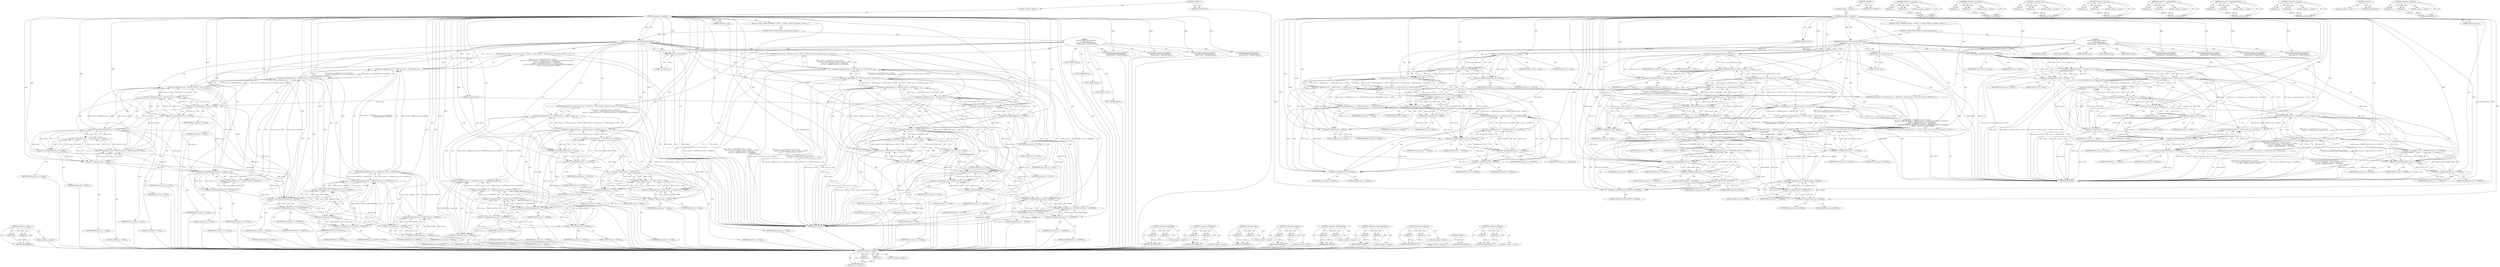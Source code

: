 digraph "&lt;operator&gt;.notEquals" {
vulnerable_187 [label=<(METHOD,&lt;operator&gt;.equals)>];
vulnerable_188 [label=<(PARAM,p1)>];
vulnerable_189 [label=<(PARAM,p2)>];
vulnerable_190 [label=<(BLOCK,&lt;empty&gt;,&lt;empty&gt;)>];
vulnerable_191 [label=<(METHOD_RETURN,ANY)>];
vulnerable_6 [label=<(METHOD,&lt;global&gt;)<SUB>1</SUB>>];
vulnerable_7 [label=<(BLOCK,&lt;empty&gt;,&lt;empty&gt;)<SUB>1</SUB>>];
vulnerable_8 [label=<(METHOD,unicode_cp_is_allowed)<SUB>1</SUB>>];
vulnerable_9 [label=<(PARAM,unsigned uni_cp)<SUB>1</SUB>>];
vulnerable_10 [label=<(PARAM,int document_type)<SUB>1</SUB>>];
vulnerable_11 [label=<(BLOCK,{
	/* XML 1.0				HTML 4.01			HTML 5
	 * 0x09..0...,{
	/* XML 1.0				HTML 4.01			HTML 5
	 * 0x09..0...)<SUB>2</SUB>>];
vulnerable_12 [label=<(CONTROL_STRUCTURE,SWITCH,switch(document_type))<SUB>27</SUB>>];
vulnerable_13 [label=<(IDENTIFIER,document_type,switch(document_type))<SUB>27</SUB>>];
vulnerable_14 [label="<(BLOCK,{
	case ENT_HTML_DOC_HTML401:
		return (uni_cp ...,{
	case ENT_HTML_DOC_HTML401:
		return (uni_cp ...)<SUB>27</SUB>>"];
vulnerable_15 [label=<(JUMP_TARGET,case)<SUB>28</SUB>>];
vulnerable_16 [label="<(IDENTIFIER,ENT_HTML_DOC_HTML401,{
	case ENT_HTML_DOC_HTML401:
		return (uni_cp ...)<SUB>28</SUB>>"];
vulnerable_17 [label=<(RETURN,return (uni_cp &gt;= 0x20 &amp;&amp; uni_cp &lt;= 0x7E) ||
		...,return (uni_cp &gt;= 0x20 &amp;&amp; uni_cp &lt;= 0x7E) ||
		...)<SUB>29</SUB>>];
vulnerable_18 [label=<(&lt;operator&gt;.logicalOr,(uni_cp &gt;= 0x20 &amp;&amp; uni_cp &lt;= 0x7E) ||
			(uni_c...)<SUB>29</SUB>>];
vulnerable_19 [label=<(&lt;operator&gt;.logicalOr,(uni_cp &gt;= 0x20 &amp;&amp; uni_cp &lt;= 0x7E) ||
			(uni_c...)<SUB>29</SUB>>];
vulnerable_20 [label=<(&lt;operator&gt;.logicalOr,(uni_cp &gt;= 0x20 &amp;&amp; uni_cp &lt;= 0x7E) ||
			(uni_c...)<SUB>29</SUB>>];
vulnerable_21 [label=<(&lt;operator&gt;.logicalAnd,uni_cp &gt;= 0x20 &amp;&amp; uni_cp &lt;= 0x7E)<SUB>29</SUB>>];
vulnerable_22 [label=<(&lt;operator&gt;.greaterEqualsThan,uni_cp &gt;= 0x20)<SUB>29</SUB>>];
vulnerable_23 [label=<(IDENTIFIER,uni_cp,uni_cp &gt;= 0x20)<SUB>29</SUB>>];
vulnerable_24 [label=<(LITERAL,0x20,uni_cp &gt;= 0x20)<SUB>29</SUB>>];
vulnerable_25 [label=<(&lt;operator&gt;.lessEqualsThan,uni_cp &lt;= 0x7E)<SUB>29</SUB>>];
vulnerable_26 [label=<(IDENTIFIER,uni_cp,uni_cp &lt;= 0x7E)<SUB>29</SUB>>];
vulnerable_27 [label=<(LITERAL,0x7E,uni_cp &lt;= 0x7E)<SUB>29</SUB>>];
vulnerable_28 [label=<(&lt;operator&gt;.logicalOr,uni_cp == 0x0A || uni_cp == 0x09 || uni_cp == 0x0D)<SUB>30</SUB>>];
vulnerable_29 [label=<(&lt;operator&gt;.logicalOr,uni_cp == 0x0A || uni_cp == 0x09)<SUB>30</SUB>>];
vulnerable_30 [label=<(&lt;operator&gt;.equals,uni_cp == 0x0A)<SUB>30</SUB>>];
vulnerable_31 [label=<(IDENTIFIER,uni_cp,uni_cp == 0x0A)<SUB>30</SUB>>];
vulnerable_32 [label=<(LITERAL,0x0A,uni_cp == 0x0A)<SUB>30</SUB>>];
vulnerable_33 [label=<(&lt;operator&gt;.equals,uni_cp == 0x09)<SUB>30</SUB>>];
vulnerable_34 [label=<(IDENTIFIER,uni_cp,uni_cp == 0x09)<SUB>30</SUB>>];
vulnerable_35 [label=<(LITERAL,0x09,uni_cp == 0x09)<SUB>30</SUB>>];
vulnerable_36 [label=<(&lt;operator&gt;.equals,uni_cp == 0x0D)<SUB>30</SUB>>];
vulnerable_37 [label=<(IDENTIFIER,uni_cp,uni_cp == 0x0D)<SUB>30</SUB>>];
vulnerable_38 [label=<(LITERAL,0x0D,uni_cp == 0x0D)<SUB>30</SUB>>];
vulnerable_39 [label=<(&lt;operator&gt;.logicalAnd,uni_cp &gt;= 0xA0 &amp;&amp; uni_cp &lt;= 0xD7FF)<SUB>31</SUB>>];
vulnerable_40 [label=<(&lt;operator&gt;.greaterEqualsThan,uni_cp &gt;= 0xA0)<SUB>31</SUB>>];
vulnerable_41 [label=<(IDENTIFIER,uni_cp,uni_cp &gt;= 0xA0)<SUB>31</SUB>>];
vulnerable_42 [label=<(LITERAL,0xA0,uni_cp &gt;= 0xA0)<SUB>31</SUB>>];
vulnerable_43 [label=<(&lt;operator&gt;.lessEqualsThan,uni_cp &lt;= 0xD7FF)<SUB>31</SUB>>];
vulnerable_44 [label=<(IDENTIFIER,uni_cp,uni_cp &lt;= 0xD7FF)<SUB>31</SUB>>];
vulnerable_45 [label=<(LITERAL,0xD7FF,uni_cp &lt;= 0xD7FF)<SUB>31</SUB>>];
vulnerable_46 [label=<(&lt;operator&gt;.logicalAnd,uni_cp &gt;= 0xE000 &amp;&amp; uni_cp &lt;= 0x10FFFF)<SUB>32</SUB>>];
vulnerable_47 [label=<(&lt;operator&gt;.greaterEqualsThan,uni_cp &gt;= 0xE000)<SUB>32</SUB>>];
vulnerable_48 [label=<(IDENTIFIER,uni_cp,uni_cp &gt;= 0xE000)<SUB>32</SUB>>];
vulnerable_49 [label=<(LITERAL,0xE000,uni_cp &gt;= 0xE000)<SUB>32</SUB>>];
vulnerable_50 [label=<(&lt;operator&gt;.lessEqualsThan,uni_cp &lt;= 0x10FFFF)<SUB>32</SUB>>];
vulnerable_51 [label=<(IDENTIFIER,uni_cp,uni_cp &lt;= 0x10FFFF)<SUB>32</SUB>>];
vulnerable_52 [label=<(LITERAL,0x10FFFF,uni_cp &lt;= 0x10FFFF)<SUB>32</SUB>>];
vulnerable_53 [label=<(JUMP_TARGET,case)<SUB>33</SUB>>];
vulnerable_54 [label="<(IDENTIFIER,ENT_HTML_DOC_HTML5,{
	case ENT_HTML_DOC_HTML401:
		return (uni_cp ...)<SUB>33</SUB>>"];
vulnerable_55 [label=<(RETURN,return (uni_cp &gt;= 0x20 &amp;&amp; uni_cp &lt;= 0x7E) ||
		...,return (uni_cp &gt;= 0x20 &amp;&amp; uni_cp &lt;= 0x7E) ||
		...)<SUB>34</SUB>>];
vulnerable_56 [label=<(&lt;operator&gt;.logicalOr,(uni_cp &gt;= 0x20 &amp;&amp; uni_cp &lt;= 0x7E) ||
			(uni_c...)<SUB>34</SUB>>];
vulnerable_57 [label=<(&lt;operator&gt;.logicalOr,(uni_cp &gt;= 0x20 &amp;&amp; uni_cp &lt;= 0x7E) ||
			(uni_c...)<SUB>34</SUB>>];
vulnerable_58 [label=<(&lt;operator&gt;.logicalOr,(uni_cp &gt;= 0x20 &amp;&amp; uni_cp &lt;= 0x7E) ||
			(uni_c...)<SUB>34</SUB>>];
vulnerable_59 [label=<(&lt;operator&gt;.logicalAnd,uni_cp &gt;= 0x20 &amp;&amp; uni_cp &lt;= 0x7E)<SUB>34</SUB>>];
vulnerable_60 [label=<(&lt;operator&gt;.greaterEqualsThan,uni_cp &gt;= 0x20)<SUB>34</SUB>>];
vulnerable_61 [label=<(IDENTIFIER,uni_cp,uni_cp &gt;= 0x20)<SUB>34</SUB>>];
vulnerable_62 [label=<(LITERAL,0x20,uni_cp &gt;= 0x20)<SUB>34</SUB>>];
vulnerable_63 [label=<(&lt;operator&gt;.lessEqualsThan,uni_cp &lt;= 0x7E)<SUB>34</SUB>>];
vulnerable_64 [label=<(IDENTIFIER,uni_cp,uni_cp &lt;= 0x7E)<SUB>34</SUB>>];
vulnerable_65 [label=<(LITERAL,0x7E,uni_cp &lt;= 0x7E)<SUB>34</SUB>>];
vulnerable_66 [label=<(&lt;operator&gt;.logicalAnd,uni_cp &gt;= 0x09 &amp;&amp; uni_cp &lt;= 0x0D &amp;&amp; uni_cp != 0x0B)<SUB>35</SUB>>];
vulnerable_67 [label=<(&lt;operator&gt;.logicalAnd,uni_cp &gt;= 0x09 &amp;&amp; uni_cp &lt;= 0x0D)<SUB>35</SUB>>];
vulnerable_68 [label=<(&lt;operator&gt;.greaterEqualsThan,uni_cp &gt;= 0x09)<SUB>35</SUB>>];
vulnerable_69 [label=<(IDENTIFIER,uni_cp,uni_cp &gt;= 0x09)<SUB>35</SUB>>];
vulnerable_70 [label=<(LITERAL,0x09,uni_cp &gt;= 0x09)<SUB>35</SUB>>];
vulnerable_71 [label=<(&lt;operator&gt;.lessEqualsThan,uni_cp &lt;= 0x0D)<SUB>35</SUB>>];
vulnerable_72 [label=<(IDENTIFIER,uni_cp,uni_cp &lt;= 0x0D)<SUB>35</SUB>>];
vulnerable_73 [label=<(LITERAL,0x0D,uni_cp &lt;= 0x0D)<SUB>35</SUB>>];
vulnerable_74 [label=<(&lt;operator&gt;.notEquals,uni_cp != 0x0B)<SUB>35</SUB>>];
vulnerable_75 [label=<(IDENTIFIER,uni_cp,uni_cp != 0x0B)<SUB>35</SUB>>];
vulnerable_76 [label=<(LITERAL,0x0B,uni_cp != 0x0B)<SUB>35</SUB>>];
vulnerable_77 [label=<(&lt;operator&gt;.logicalAnd,uni_cp &gt;= 0xA0 &amp;&amp; uni_cp &lt;= 0xD7FF)<SUB>36</SUB>>];
vulnerable_78 [label=<(&lt;operator&gt;.greaterEqualsThan,uni_cp &gt;= 0xA0)<SUB>36</SUB>>];
vulnerable_79 [label=<(IDENTIFIER,uni_cp,uni_cp &gt;= 0xA0)<SUB>36</SUB>>];
vulnerable_80 [label=<(LITERAL,0xA0,uni_cp &gt;= 0xA0)<SUB>36</SUB>>];
vulnerable_81 [label=<(&lt;operator&gt;.lessEqualsThan,uni_cp &lt;= 0xD7FF)<SUB>36</SUB>>];
vulnerable_82 [label=<(IDENTIFIER,uni_cp,uni_cp &lt;= 0xD7FF)<SUB>36</SUB>>];
vulnerable_83 [label=<(LITERAL,0xD7FF,uni_cp &lt;= 0xD7FF)<SUB>36</SUB>>];
vulnerable_84 [label=<(&lt;operator&gt;.logicalAnd,uni_cp &gt;= 0xE000 &amp;&amp; uni_cp &lt;= 0x10FFFF &amp;&amp;
				(...)<SUB>37</SUB>>];
vulnerable_85 [label=<(&lt;operator&gt;.logicalAnd,uni_cp &gt;= 0xE000 &amp;&amp; uni_cp &lt;= 0x10FFFF &amp;&amp;
				(...)<SUB>37</SUB>>];
vulnerable_86 [label=<(&lt;operator&gt;.logicalAnd,uni_cp &gt;= 0xE000 &amp;&amp; uni_cp &lt;= 0x10FFFF)<SUB>37</SUB>>];
vulnerable_87 [label=<(&lt;operator&gt;.greaterEqualsThan,uni_cp &gt;= 0xE000)<SUB>37</SUB>>];
vulnerable_88 [label=<(IDENTIFIER,uni_cp,uni_cp &gt;= 0xE000)<SUB>37</SUB>>];
vulnerable_89 [label=<(LITERAL,0xE000,uni_cp &gt;= 0xE000)<SUB>37</SUB>>];
vulnerable_90 [label=<(&lt;operator&gt;.lessEqualsThan,uni_cp &lt;= 0x10FFFF)<SUB>37</SUB>>];
vulnerable_91 [label=<(IDENTIFIER,uni_cp,uni_cp &lt;= 0x10FFFF)<SUB>37</SUB>>];
vulnerable_92 [label=<(LITERAL,0x10FFFF,uni_cp &lt;= 0x10FFFF)<SUB>37</SUB>>];
vulnerable_93 [label=<(&lt;operator&gt;.lessThan,(uni_cp &amp; 0xFFFF) &lt; 0xFFFE)<SUB>38</SUB>>];
vulnerable_94 [label=<(&lt;operator&gt;.and,uni_cp &amp; 0xFFFF)<SUB>38</SUB>>];
vulnerable_95 [label=<(IDENTIFIER,uni_cp,uni_cp &amp; 0xFFFF)<SUB>38</SUB>>];
vulnerable_96 [label=<(LITERAL,0xFFFF,uni_cp &amp; 0xFFFF)<SUB>38</SUB>>];
vulnerable_97 [label=<(LITERAL,0xFFFE,(uni_cp &amp; 0xFFFF) &lt; 0xFFFE)<SUB>38</SUB>>];
vulnerable_98 [label=<(&lt;operator&gt;.logicalOr,uni_cp &lt; 0xFDD0 || uni_cp &gt; 0xFDEF)<SUB>39</SUB>>];
vulnerable_99 [label=<(&lt;operator&gt;.lessThan,uni_cp &lt; 0xFDD0)<SUB>39</SUB>>];
vulnerable_100 [label=<(IDENTIFIER,uni_cp,uni_cp &lt; 0xFDD0)<SUB>39</SUB>>];
vulnerable_101 [label=<(LITERAL,0xFDD0,uni_cp &lt; 0xFDD0)<SUB>39</SUB>>];
vulnerable_102 [label=<(&lt;operator&gt;.greaterThan,uni_cp &gt; 0xFDEF)<SUB>39</SUB>>];
vulnerable_103 [label=<(IDENTIFIER,uni_cp,uni_cp &gt; 0xFDEF)<SUB>39</SUB>>];
vulnerable_104 [label=<(LITERAL,0xFDEF,uni_cp &gt; 0xFDEF)<SUB>39</SUB>>];
vulnerable_105 [label=<(JUMP_TARGET,case)<SUB>40</SUB>>];
vulnerable_106 [label="<(IDENTIFIER,ENT_HTML_DOC_XHTML,{
	case ENT_HTML_DOC_HTML401:
		return (uni_cp ...)<SUB>40</SUB>>"];
vulnerable_107 [label=<(JUMP_TARGET,case)<SUB>41</SUB>>];
vulnerable_108 [label="<(IDENTIFIER,ENT_HTML_DOC_XML1,{
	case ENT_HTML_DOC_HTML401:
		return (uni_cp ...)<SUB>41</SUB>>"];
vulnerable_109 [label=<(RETURN,return (uni_cp &gt;= 0x20 &amp;&amp; uni_cp &lt;= 0xD7FF) ||
...,return (uni_cp &gt;= 0x20 &amp;&amp; uni_cp &lt;= 0xD7FF) ||
...)<SUB>42</SUB>>];
vulnerable_110 [label=<(&lt;operator&gt;.logicalOr,(uni_cp &gt;= 0x20 &amp;&amp; uni_cp &lt;= 0xD7FF) ||
			(uni...)<SUB>42</SUB>>];
vulnerable_111 [label=<(&lt;operator&gt;.logicalOr,(uni_cp &gt;= 0x20 &amp;&amp; uni_cp &lt;= 0xD7FF) ||
			(uni...)<SUB>42</SUB>>];
vulnerable_112 [label=<(&lt;operator&gt;.logicalAnd,uni_cp &gt;= 0x20 &amp;&amp; uni_cp &lt;= 0xD7FF)<SUB>42</SUB>>];
vulnerable_113 [label=<(&lt;operator&gt;.greaterEqualsThan,uni_cp &gt;= 0x20)<SUB>42</SUB>>];
vulnerable_114 [label=<(IDENTIFIER,uni_cp,uni_cp &gt;= 0x20)<SUB>42</SUB>>];
vulnerable_115 [label=<(LITERAL,0x20,uni_cp &gt;= 0x20)<SUB>42</SUB>>];
vulnerable_116 [label=<(&lt;operator&gt;.lessEqualsThan,uni_cp &lt;= 0xD7FF)<SUB>42</SUB>>];
vulnerable_117 [label=<(IDENTIFIER,uni_cp,uni_cp &lt;= 0xD7FF)<SUB>42</SUB>>];
vulnerable_118 [label=<(LITERAL,0xD7FF,uni_cp &lt;= 0xD7FF)<SUB>42</SUB>>];
vulnerable_119 [label=<(&lt;operator&gt;.logicalOr,uni_cp == 0x0A || uni_cp == 0x09 || uni_cp == 0x0D)<SUB>43</SUB>>];
vulnerable_120 [label=<(&lt;operator&gt;.logicalOr,uni_cp == 0x0A || uni_cp == 0x09)<SUB>43</SUB>>];
vulnerable_121 [label=<(&lt;operator&gt;.equals,uni_cp == 0x0A)<SUB>43</SUB>>];
vulnerable_122 [label=<(IDENTIFIER,uni_cp,uni_cp == 0x0A)<SUB>43</SUB>>];
vulnerable_123 [label=<(LITERAL,0x0A,uni_cp == 0x0A)<SUB>43</SUB>>];
vulnerable_124 [label=<(&lt;operator&gt;.equals,uni_cp == 0x09)<SUB>43</SUB>>];
vulnerable_125 [label=<(IDENTIFIER,uni_cp,uni_cp == 0x09)<SUB>43</SUB>>];
vulnerable_126 [label=<(LITERAL,0x09,uni_cp == 0x09)<SUB>43</SUB>>];
vulnerable_127 [label=<(&lt;operator&gt;.equals,uni_cp == 0x0D)<SUB>43</SUB>>];
vulnerable_128 [label=<(IDENTIFIER,uni_cp,uni_cp == 0x0D)<SUB>43</SUB>>];
vulnerable_129 [label=<(LITERAL,0x0D,uni_cp == 0x0D)<SUB>43</SUB>>];
vulnerable_130 [label=<(&lt;operator&gt;.logicalAnd,uni_cp &gt;= 0xE000 &amp;&amp; uni_cp &lt;= 0x10FFFF &amp;&amp; uni_c...)<SUB>44</SUB>>];
vulnerable_131 [label=<(&lt;operator&gt;.logicalAnd,uni_cp &gt;= 0xE000 &amp;&amp; uni_cp &lt;= 0x10FFFF &amp;&amp; uni_c...)<SUB>44</SUB>>];
vulnerable_132 [label=<(&lt;operator&gt;.logicalAnd,uni_cp &gt;= 0xE000 &amp;&amp; uni_cp &lt;= 0x10FFFF)<SUB>44</SUB>>];
vulnerable_133 [label=<(&lt;operator&gt;.greaterEqualsThan,uni_cp &gt;= 0xE000)<SUB>44</SUB>>];
vulnerable_134 [label=<(IDENTIFIER,uni_cp,uni_cp &gt;= 0xE000)<SUB>44</SUB>>];
vulnerable_135 [label=<(LITERAL,0xE000,uni_cp &gt;= 0xE000)<SUB>44</SUB>>];
vulnerable_136 [label=<(&lt;operator&gt;.lessEqualsThan,uni_cp &lt;= 0x10FFFF)<SUB>44</SUB>>];
vulnerable_137 [label=<(IDENTIFIER,uni_cp,uni_cp &lt;= 0x10FFFF)<SUB>44</SUB>>];
vulnerable_138 [label=<(LITERAL,0x10FFFF,uni_cp &lt;= 0x10FFFF)<SUB>44</SUB>>];
vulnerable_139 [label=<(&lt;operator&gt;.notEquals,uni_cp != 0xFFFE)<SUB>44</SUB>>];
vulnerable_140 [label=<(IDENTIFIER,uni_cp,uni_cp != 0xFFFE)<SUB>44</SUB>>];
vulnerable_141 [label=<(LITERAL,0xFFFE,uni_cp != 0xFFFE)<SUB>44</SUB>>];
vulnerable_142 [label=<(&lt;operator&gt;.notEquals,uni_cp != 0xFFFF)<SUB>44</SUB>>];
vulnerable_143 [label=<(IDENTIFIER,uni_cp,uni_cp != 0xFFFF)<SUB>44</SUB>>];
vulnerable_144 [label=<(LITERAL,0xFFFF,uni_cp != 0xFFFF)<SUB>44</SUB>>];
vulnerable_145 [label=<(JUMP_TARGET,default)<SUB>45</SUB>>];
vulnerable_146 [label=<(RETURN,return 1;,return 1;)<SUB>46</SUB>>];
vulnerable_147 [label=<(LITERAL,1,return 1;)<SUB>46</SUB>>];
vulnerable_148 [label=<(METHOD_RETURN,int)<SUB>1</SUB>>];
vulnerable_150 [label=<(METHOD_RETURN,ANY)<SUB>1</SUB>>];
vulnerable_172 [label=<(METHOD,&lt;operator&gt;.logicalAnd)>];
vulnerable_173 [label=<(PARAM,p1)>];
vulnerable_174 [label=<(PARAM,p2)>];
vulnerable_175 [label=<(BLOCK,&lt;empty&gt;,&lt;empty&gt;)>];
vulnerable_176 [label=<(METHOD_RETURN,ANY)>];
vulnerable_207 [label=<(METHOD,&lt;operator&gt;.greaterThan)>];
vulnerable_208 [label=<(PARAM,p1)>];
vulnerable_209 [label=<(PARAM,p2)>];
vulnerable_210 [label=<(BLOCK,&lt;empty&gt;,&lt;empty&gt;)>];
vulnerable_211 [label=<(METHOD_RETURN,ANY)>];
vulnerable_202 [label=<(METHOD,&lt;operator&gt;.and)>];
vulnerable_203 [label=<(PARAM,p1)>];
vulnerable_204 [label=<(PARAM,p2)>];
vulnerable_205 [label=<(BLOCK,&lt;empty&gt;,&lt;empty&gt;)>];
vulnerable_206 [label=<(METHOD_RETURN,ANY)>];
vulnerable_197 [label=<(METHOD,&lt;operator&gt;.lessThan)>];
vulnerable_198 [label=<(PARAM,p1)>];
vulnerable_199 [label=<(PARAM,p2)>];
vulnerable_200 [label=<(BLOCK,&lt;empty&gt;,&lt;empty&gt;)>];
vulnerable_201 [label=<(METHOD_RETURN,ANY)>];
vulnerable_182 [label=<(METHOD,&lt;operator&gt;.lessEqualsThan)>];
vulnerable_183 [label=<(PARAM,p1)>];
vulnerable_184 [label=<(PARAM,p2)>];
vulnerable_185 [label=<(BLOCK,&lt;empty&gt;,&lt;empty&gt;)>];
vulnerable_186 [label=<(METHOD_RETURN,ANY)>];
vulnerable_177 [label=<(METHOD,&lt;operator&gt;.greaterEqualsThan)>];
vulnerable_178 [label=<(PARAM,p1)>];
vulnerable_179 [label=<(PARAM,p2)>];
vulnerable_180 [label=<(BLOCK,&lt;empty&gt;,&lt;empty&gt;)>];
vulnerable_181 [label=<(METHOD_RETURN,ANY)>];
vulnerable_167 [label=<(METHOD,&lt;operator&gt;.logicalOr)>];
vulnerable_168 [label=<(PARAM,p1)>];
vulnerable_169 [label=<(PARAM,p2)>];
vulnerable_170 [label=<(BLOCK,&lt;empty&gt;,&lt;empty&gt;)>];
vulnerable_171 [label=<(METHOD_RETURN,ANY)>];
vulnerable_161 [label=<(METHOD,&lt;global&gt;)<SUB>1</SUB>>];
vulnerable_162 [label=<(BLOCK,&lt;empty&gt;,&lt;empty&gt;)>];
vulnerable_163 [label=<(METHOD_RETURN,ANY)>];
vulnerable_192 [label=<(METHOD,&lt;operator&gt;.notEquals)>];
vulnerable_193 [label=<(PARAM,p1)>];
vulnerable_194 [label=<(PARAM,p2)>];
vulnerable_195 [label=<(BLOCK,&lt;empty&gt;,&lt;empty&gt;)>];
vulnerable_196 [label=<(METHOD_RETURN,ANY)>];
fixed_187 [label=<(METHOD,&lt;operator&gt;.equals)>];
fixed_188 [label=<(PARAM,p1)>];
fixed_189 [label=<(PARAM,p2)>];
fixed_190 [label=<(BLOCK,&lt;empty&gt;,&lt;empty&gt;)>];
fixed_191 [label=<(METHOD_RETURN,ANY)>];
fixed_6 [label=<(METHOD,&lt;global&gt;)<SUB>1</SUB>>];
fixed_7 [label=<(BLOCK,&lt;empty&gt;,&lt;empty&gt;)<SUB>1</SUB>>];
fixed_8 [label=<(METHOD,unicode_cp_is_allowed)<SUB>1</SUB>>];
fixed_9 [label=<(PARAM,unsigned uni_cp)<SUB>1</SUB>>];
fixed_10 [label=<(PARAM,int document_type)<SUB>1</SUB>>];
fixed_11 [label=<(BLOCK,{
	/* XML 1.0				HTML 4.01			HTML 5
	 * 0x09..0...,{
	/* XML 1.0				HTML 4.01			HTML 5
	 * 0x09..0...)<SUB>2</SUB>>];
fixed_12 [label=<(CONTROL_STRUCTURE,SWITCH,switch(document_type))<SUB>27</SUB>>];
fixed_13 [label=<(IDENTIFIER,document_type,switch(document_type))<SUB>27</SUB>>];
fixed_14 [label="<(BLOCK,{
	case ENT_HTML_DOC_HTML401:
		return (uni_cp ...,{
	case ENT_HTML_DOC_HTML401:
		return (uni_cp ...)<SUB>27</SUB>>"];
fixed_15 [label=<(JUMP_TARGET,case)<SUB>28</SUB>>];
fixed_16 [label="<(IDENTIFIER,ENT_HTML_DOC_HTML401,{
	case ENT_HTML_DOC_HTML401:
		return (uni_cp ...)<SUB>28</SUB>>"];
fixed_17 [label=<(RETURN,return (uni_cp &gt;= 0x20 &amp;&amp; uni_cp &lt;= 0x7E) ||
		...,return (uni_cp &gt;= 0x20 &amp;&amp; uni_cp &lt;= 0x7E) ||
		...)<SUB>29</SUB>>];
fixed_18 [label=<(&lt;operator&gt;.logicalOr,(uni_cp &gt;= 0x20 &amp;&amp; uni_cp &lt;= 0x7E) ||
			(uni_c...)<SUB>29</SUB>>];
fixed_19 [label=<(&lt;operator&gt;.logicalOr,(uni_cp &gt;= 0x20 &amp;&amp; uni_cp &lt;= 0x7E) ||
			(uni_c...)<SUB>29</SUB>>];
fixed_20 [label=<(&lt;operator&gt;.logicalOr,(uni_cp &gt;= 0x20 &amp;&amp; uni_cp &lt;= 0x7E) ||
			(uni_c...)<SUB>29</SUB>>];
fixed_21 [label=<(&lt;operator&gt;.logicalAnd,uni_cp &gt;= 0x20 &amp;&amp; uni_cp &lt;= 0x7E)<SUB>29</SUB>>];
fixed_22 [label=<(&lt;operator&gt;.greaterEqualsThan,uni_cp &gt;= 0x20)<SUB>29</SUB>>];
fixed_23 [label=<(IDENTIFIER,uni_cp,uni_cp &gt;= 0x20)<SUB>29</SUB>>];
fixed_24 [label=<(LITERAL,0x20,uni_cp &gt;= 0x20)<SUB>29</SUB>>];
fixed_25 [label=<(&lt;operator&gt;.lessEqualsThan,uni_cp &lt;= 0x7E)<SUB>29</SUB>>];
fixed_26 [label=<(IDENTIFIER,uni_cp,uni_cp &lt;= 0x7E)<SUB>29</SUB>>];
fixed_27 [label=<(LITERAL,0x7E,uni_cp &lt;= 0x7E)<SUB>29</SUB>>];
fixed_28 [label=<(&lt;operator&gt;.logicalOr,uni_cp == 0x0A || uni_cp == 0x09 || uni_cp == 0x0D)<SUB>30</SUB>>];
fixed_29 [label=<(&lt;operator&gt;.logicalOr,uni_cp == 0x0A || uni_cp == 0x09)<SUB>30</SUB>>];
fixed_30 [label=<(&lt;operator&gt;.equals,uni_cp == 0x0A)<SUB>30</SUB>>];
fixed_31 [label=<(IDENTIFIER,uni_cp,uni_cp == 0x0A)<SUB>30</SUB>>];
fixed_32 [label=<(LITERAL,0x0A,uni_cp == 0x0A)<SUB>30</SUB>>];
fixed_33 [label=<(&lt;operator&gt;.equals,uni_cp == 0x09)<SUB>30</SUB>>];
fixed_34 [label=<(IDENTIFIER,uni_cp,uni_cp == 0x09)<SUB>30</SUB>>];
fixed_35 [label=<(LITERAL,0x09,uni_cp == 0x09)<SUB>30</SUB>>];
fixed_36 [label=<(&lt;operator&gt;.equals,uni_cp == 0x0D)<SUB>30</SUB>>];
fixed_37 [label=<(IDENTIFIER,uni_cp,uni_cp == 0x0D)<SUB>30</SUB>>];
fixed_38 [label=<(LITERAL,0x0D,uni_cp == 0x0D)<SUB>30</SUB>>];
fixed_39 [label=<(&lt;operator&gt;.logicalAnd,uni_cp &gt;= 0xA0 &amp;&amp; uni_cp &lt;= 0xD7FF)<SUB>31</SUB>>];
fixed_40 [label=<(&lt;operator&gt;.greaterEqualsThan,uni_cp &gt;= 0xA0)<SUB>31</SUB>>];
fixed_41 [label=<(IDENTIFIER,uni_cp,uni_cp &gt;= 0xA0)<SUB>31</SUB>>];
fixed_42 [label=<(LITERAL,0xA0,uni_cp &gt;= 0xA0)<SUB>31</SUB>>];
fixed_43 [label=<(&lt;operator&gt;.lessEqualsThan,uni_cp &lt;= 0xD7FF)<SUB>31</SUB>>];
fixed_44 [label=<(IDENTIFIER,uni_cp,uni_cp &lt;= 0xD7FF)<SUB>31</SUB>>];
fixed_45 [label=<(LITERAL,0xD7FF,uni_cp &lt;= 0xD7FF)<SUB>31</SUB>>];
fixed_46 [label=<(&lt;operator&gt;.logicalAnd,uni_cp &gt;= 0xE000 &amp;&amp; uni_cp &lt;= 0x10FFFF)<SUB>32</SUB>>];
fixed_47 [label=<(&lt;operator&gt;.greaterEqualsThan,uni_cp &gt;= 0xE000)<SUB>32</SUB>>];
fixed_48 [label=<(IDENTIFIER,uni_cp,uni_cp &gt;= 0xE000)<SUB>32</SUB>>];
fixed_49 [label=<(LITERAL,0xE000,uni_cp &gt;= 0xE000)<SUB>32</SUB>>];
fixed_50 [label=<(&lt;operator&gt;.lessEqualsThan,uni_cp &lt;= 0x10FFFF)<SUB>32</SUB>>];
fixed_51 [label=<(IDENTIFIER,uni_cp,uni_cp &lt;= 0x10FFFF)<SUB>32</SUB>>];
fixed_52 [label=<(LITERAL,0x10FFFF,uni_cp &lt;= 0x10FFFF)<SUB>32</SUB>>];
fixed_53 [label=<(JUMP_TARGET,case)<SUB>33</SUB>>];
fixed_54 [label="<(IDENTIFIER,ENT_HTML_DOC_HTML5,{
	case ENT_HTML_DOC_HTML401:
		return (uni_cp ...)<SUB>33</SUB>>"];
fixed_55 [label=<(RETURN,return (uni_cp &gt;= 0x20 &amp;&amp; uni_cp &lt;= 0x7E) ||
		...,return (uni_cp &gt;= 0x20 &amp;&amp; uni_cp &lt;= 0x7E) ||
		...)<SUB>34</SUB>>];
fixed_56 [label=<(&lt;operator&gt;.logicalOr,(uni_cp &gt;= 0x20 &amp;&amp; uni_cp &lt;= 0x7E) ||
			(uni_c...)<SUB>34</SUB>>];
fixed_57 [label=<(&lt;operator&gt;.logicalOr,(uni_cp &gt;= 0x20 &amp;&amp; uni_cp &lt;= 0x7E) ||
			(uni_c...)<SUB>34</SUB>>];
fixed_58 [label=<(&lt;operator&gt;.logicalOr,(uni_cp &gt;= 0x20 &amp;&amp; uni_cp &lt;= 0x7E) ||
			(uni_c...)<SUB>34</SUB>>];
fixed_59 [label=<(&lt;operator&gt;.logicalAnd,uni_cp &gt;= 0x20 &amp;&amp; uni_cp &lt;= 0x7E)<SUB>34</SUB>>];
fixed_60 [label=<(&lt;operator&gt;.greaterEqualsThan,uni_cp &gt;= 0x20)<SUB>34</SUB>>];
fixed_61 [label=<(IDENTIFIER,uni_cp,uni_cp &gt;= 0x20)<SUB>34</SUB>>];
fixed_62 [label=<(LITERAL,0x20,uni_cp &gt;= 0x20)<SUB>34</SUB>>];
fixed_63 [label=<(&lt;operator&gt;.lessEqualsThan,uni_cp &lt;= 0x7E)<SUB>34</SUB>>];
fixed_64 [label=<(IDENTIFIER,uni_cp,uni_cp &lt;= 0x7E)<SUB>34</SUB>>];
fixed_65 [label=<(LITERAL,0x7E,uni_cp &lt;= 0x7E)<SUB>34</SUB>>];
fixed_66 [label=<(&lt;operator&gt;.logicalAnd,uni_cp &gt;= 0x09 &amp;&amp; uni_cp &lt;= 0x0D &amp;&amp; uni_cp != 0x0B)<SUB>35</SUB>>];
fixed_67 [label=<(&lt;operator&gt;.logicalAnd,uni_cp &gt;= 0x09 &amp;&amp; uni_cp &lt;= 0x0D)<SUB>35</SUB>>];
fixed_68 [label=<(&lt;operator&gt;.greaterEqualsThan,uni_cp &gt;= 0x09)<SUB>35</SUB>>];
fixed_69 [label=<(IDENTIFIER,uni_cp,uni_cp &gt;= 0x09)<SUB>35</SUB>>];
fixed_70 [label=<(LITERAL,0x09,uni_cp &gt;= 0x09)<SUB>35</SUB>>];
fixed_71 [label=<(&lt;operator&gt;.lessEqualsThan,uni_cp &lt;= 0x0D)<SUB>35</SUB>>];
fixed_72 [label=<(IDENTIFIER,uni_cp,uni_cp &lt;= 0x0D)<SUB>35</SUB>>];
fixed_73 [label=<(LITERAL,0x0D,uni_cp &lt;= 0x0D)<SUB>35</SUB>>];
fixed_74 [label=<(&lt;operator&gt;.notEquals,uni_cp != 0x0B)<SUB>35</SUB>>];
fixed_75 [label=<(IDENTIFIER,uni_cp,uni_cp != 0x0B)<SUB>35</SUB>>];
fixed_76 [label=<(LITERAL,0x0B,uni_cp != 0x0B)<SUB>35</SUB>>];
fixed_77 [label=<(&lt;operator&gt;.logicalAnd,uni_cp &gt;= 0xA0 &amp;&amp; uni_cp &lt;= 0xD7FF)<SUB>36</SUB>>];
fixed_78 [label=<(&lt;operator&gt;.greaterEqualsThan,uni_cp &gt;= 0xA0)<SUB>36</SUB>>];
fixed_79 [label=<(IDENTIFIER,uni_cp,uni_cp &gt;= 0xA0)<SUB>36</SUB>>];
fixed_80 [label=<(LITERAL,0xA0,uni_cp &gt;= 0xA0)<SUB>36</SUB>>];
fixed_81 [label=<(&lt;operator&gt;.lessEqualsThan,uni_cp &lt;= 0xD7FF)<SUB>36</SUB>>];
fixed_82 [label=<(IDENTIFIER,uni_cp,uni_cp &lt;= 0xD7FF)<SUB>36</SUB>>];
fixed_83 [label=<(LITERAL,0xD7FF,uni_cp &lt;= 0xD7FF)<SUB>36</SUB>>];
fixed_84 [label=<(&lt;operator&gt;.logicalAnd,uni_cp &gt;= 0xE000 &amp;&amp; uni_cp &lt;= 0x10FFFF &amp;&amp;
				(...)<SUB>37</SUB>>];
fixed_85 [label=<(&lt;operator&gt;.logicalAnd,uni_cp &gt;= 0xE000 &amp;&amp; uni_cp &lt;= 0x10FFFF &amp;&amp;
				(...)<SUB>37</SUB>>];
fixed_86 [label=<(&lt;operator&gt;.logicalAnd,uni_cp &gt;= 0xE000 &amp;&amp; uni_cp &lt;= 0x10FFFF)<SUB>37</SUB>>];
fixed_87 [label=<(&lt;operator&gt;.greaterEqualsThan,uni_cp &gt;= 0xE000)<SUB>37</SUB>>];
fixed_88 [label=<(IDENTIFIER,uni_cp,uni_cp &gt;= 0xE000)<SUB>37</SUB>>];
fixed_89 [label=<(LITERAL,0xE000,uni_cp &gt;= 0xE000)<SUB>37</SUB>>];
fixed_90 [label=<(&lt;operator&gt;.lessEqualsThan,uni_cp &lt;= 0x10FFFF)<SUB>37</SUB>>];
fixed_91 [label=<(IDENTIFIER,uni_cp,uni_cp &lt;= 0x10FFFF)<SUB>37</SUB>>];
fixed_92 [label=<(LITERAL,0x10FFFF,uni_cp &lt;= 0x10FFFF)<SUB>37</SUB>>];
fixed_93 [label=<(&lt;operator&gt;.lessThan,(uni_cp &amp; 0xFFFF) &lt; 0xFFFE)<SUB>38</SUB>>];
fixed_94 [label=<(&lt;operator&gt;.and,uni_cp &amp; 0xFFFF)<SUB>38</SUB>>];
fixed_95 [label=<(IDENTIFIER,uni_cp,uni_cp &amp; 0xFFFF)<SUB>38</SUB>>];
fixed_96 [label=<(LITERAL,0xFFFF,uni_cp &amp; 0xFFFF)<SUB>38</SUB>>];
fixed_97 [label=<(LITERAL,0xFFFE,(uni_cp &amp; 0xFFFF) &lt; 0xFFFE)<SUB>38</SUB>>];
fixed_98 [label=<(&lt;operator&gt;.logicalOr,uni_cp &lt; 0xFDD0 || uni_cp &gt; 0xFDEF)<SUB>39</SUB>>];
fixed_99 [label=<(&lt;operator&gt;.lessThan,uni_cp &lt; 0xFDD0)<SUB>39</SUB>>];
fixed_100 [label=<(IDENTIFIER,uni_cp,uni_cp &lt; 0xFDD0)<SUB>39</SUB>>];
fixed_101 [label=<(LITERAL,0xFDD0,uni_cp &lt; 0xFDD0)<SUB>39</SUB>>];
fixed_102 [label=<(&lt;operator&gt;.greaterThan,uni_cp &gt; 0xFDEF)<SUB>39</SUB>>];
fixed_103 [label=<(IDENTIFIER,uni_cp,uni_cp &gt; 0xFDEF)<SUB>39</SUB>>];
fixed_104 [label=<(LITERAL,0xFDEF,uni_cp &gt; 0xFDEF)<SUB>39</SUB>>];
fixed_105 [label=<(JUMP_TARGET,case)<SUB>40</SUB>>];
fixed_106 [label="<(IDENTIFIER,ENT_HTML_DOC_XHTML,{
	case ENT_HTML_DOC_HTML401:
		return (uni_cp ...)<SUB>40</SUB>>"];
fixed_107 [label=<(JUMP_TARGET,case)<SUB>41</SUB>>];
fixed_108 [label="<(IDENTIFIER,ENT_HTML_DOC_XML1,{
	case ENT_HTML_DOC_HTML401:
		return (uni_cp ...)<SUB>41</SUB>>"];
fixed_109 [label=<(RETURN,return (uni_cp &gt;= 0x20 &amp;&amp; uni_cp &lt;= 0xD7FF) ||
...,return (uni_cp &gt;= 0x20 &amp;&amp; uni_cp &lt;= 0xD7FF) ||
...)<SUB>42</SUB>>];
fixed_110 [label=<(&lt;operator&gt;.logicalOr,(uni_cp &gt;= 0x20 &amp;&amp; uni_cp &lt;= 0xD7FF) ||
			(uni...)<SUB>42</SUB>>];
fixed_111 [label=<(&lt;operator&gt;.logicalOr,(uni_cp &gt;= 0x20 &amp;&amp; uni_cp &lt;= 0xD7FF) ||
			(uni...)<SUB>42</SUB>>];
fixed_112 [label=<(&lt;operator&gt;.logicalAnd,uni_cp &gt;= 0x20 &amp;&amp; uni_cp &lt;= 0xD7FF)<SUB>42</SUB>>];
fixed_113 [label=<(&lt;operator&gt;.greaterEqualsThan,uni_cp &gt;= 0x20)<SUB>42</SUB>>];
fixed_114 [label=<(IDENTIFIER,uni_cp,uni_cp &gt;= 0x20)<SUB>42</SUB>>];
fixed_115 [label=<(LITERAL,0x20,uni_cp &gt;= 0x20)<SUB>42</SUB>>];
fixed_116 [label=<(&lt;operator&gt;.lessEqualsThan,uni_cp &lt;= 0xD7FF)<SUB>42</SUB>>];
fixed_117 [label=<(IDENTIFIER,uni_cp,uni_cp &lt;= 0xD7FF)<SUB>42</SUB>>];
fixed_118 [label=<(LITERAL,0xD7FF,uni_cp &lt;= 0xD7FF)<SUB>42</SUB>>];
fixed_119 [label=<(&lt;operator&gt;.logicalOr,uni_cp == 0x0A || uni_cp == 0x09 || uni_cp == 0x0D)<SUB>43</SUB>>];
fixed_120 [label=<(&lt;operator&gt;.logicalOr,uni_cp == 0x0A || uni_cp == 0x09)<SUB>43</SUB>>];
fixed_121 [label=<(&lt;operator&gt;.equals,uni_cp == 0x0A)<SUB>43</SUB>>];
fixed_122 [label=<(IDENTIFIER,uni_cp,uni_cp == 0x0A)<SUB>43</SUB>>];
fixed_123 [label=<(LITERAL,0x0A,uni_cp == 0x0A)<SUB>43</SUB>>];
fixed_124 [label=<(&lt;operator&gt;.equals,uni_cp == 0x09)<SUB>43</SUB>>];
fixed_125 [label=<(IDENTIFIER,uni_cp,uni_cp == 0x09)<SUB>43</SUB>>];
fixed_126 [label=<(LITERAL,0x09,uni_cp == 0x09)<SUB>43</SUB>>];
fixed_127 [label=<(&lt;operator&gt;.equals,uni_cp == 0x0D)<SUB>43</SUB>>];
fixed_128 [label=<(IDENTIFIER,uni_cp,uni_cp == 0x0D)<SUB>43</SUB>>];
fixed_129 [label=<(LITERAL,0x0D,uni_cp == 0x0D)<SUB>43</SUB>>];
fixed_130 [label=<(&lt;operator&gt;.logicalAnd,uni_cp &gt;= 0xE000 &amp;&amp; uni_cp &lt;= 0x10FFFF &amp;&amp; uni_c...)<SUB>44</SUB>>];
fixed_131 [label=<(&lt;operator&gt;.logicalAnd,uni_cp &gt;= 0xE000 &amp;&amp; uni_cp &lt;= 0x10FFFF &amp;&amp; uni_c...)<SUB>44</SUB>>];
fixed_132 [label=<(&lt;operator&gt;.logicalAnd,uni_cp &gt;= 0xE000 &amp;&amp; uni_cp &lt;= 0x10FFFF)<SUB>44</SUB>>];
fixed_133 [label=<(&lt;operator&gt;.greaterEqualsThan,uni_cp &gt;= 0xE000)<SUB>44</SUB>>];
fixed_134 [label=<(IDENTIFIER,uni_cp,uni_cp &gt;= 0xE000)<SUB>44</SUB>>];
fixed_135 [label=<(LITERAL,0xE000,uni_cp &gt;= 0xE000)<SUB>44</SUB>>];
fixed_136 [label=<(&lt;operator&gt;.lessEqualsThan,uni_cp &lt;= 0x10FFFF)<SUB>44</SUB>>];
fixed_137 [label=<(IDENTIFIER,uni_cp,uni_cp &lt;= 0x10FFFF)<SUB>44</SUB>>];
fixed_138 [label=<(LITERAL,0x10FFFF,uni_cp &lt;= 0x10FFFF)<SUB>44</SUB>>];
fixed_139 [label=<(&lt;operator&gt;.notEquals,uni_cp != 0xFFFE)<SUB>44</SUB>>];
fixed_140 [label=<(IDENTIFIER,uni_cp,uni_cp != 0xFFFE)<SUB>44</SUB>>];
fixed_141 [label=<(LITERAL,0xFFFE,uni_cp != 0xFFFE)<SUB>44</SUB>>];
fixed_142 [label=<(&lt;operator&gt;.notEquals,uni_cp != 0xFFFF)<SUB>44</SUB>>];
fixed_143 [label=<(IDENTIFIER,uni_cp,uni_cp != 0xFFFF)<SUB>44</SUB>>];
fixed_144 [label=<(LITERAL,0xFFFF,uni_cp != 0xFFFF)<SUB>44</SUB>>];
fixed_145 [label=<(JUMP_TARGET,default)<SUB>45</SUB>>];
fixed_146 [label=<(RETURN,return 1;,return 1;)<SUB>46</SUB>>];
fixed_147 [label=<(LITERAL,1,return 1;)<SUB>46</SUB>>];
fixed_148 [label=<(METHOD_RETURN,int)<SUB>1</SUB>>];
fixed_150 [label=<(METHOD_RETURN,ANY)<SUB>1</SUB>>];
fixed_172 [label=<(METHOD,&lt;operator&gt;.logicalAnd)>];
fixed_173 [label=<(PARAM,p1)>];
fixed_174 [label=<(PARAM,p2)>];
fixed_175 [label=<(BLOCK,&lt;empty&gt;,&lt;empty&gt;)>];
fixed_176 [label=<(METHOD_RETURN,ANY)>];
fixed_207 [label=<(METHOD,&lt;operator&gt;.greaterThan)>];
fixed_208 [label=<(PARAM,p1)>];
fixed_209 [label=<(PARAM,p2)>];
fixed_210 [label=<(BLOCK,&lt;empty&gt;,&lt;empty&gt;)>];
fixed_211 [label=<(METHOD_RETURN,ANY)>];
fixed_202 [label=<(METHOD,&lt;operator&gt;.and)>];
fixed_203 [label=<(PARAM,p1)>];
fixed_204 [label=<(PARAM,p2)>];
fixed_205 [label=<(BLOCK,&lt;empty&gt;,&lt;empty&gt;)>];
fixed_206 [label=<(METHOD_RETURN,ANY)>];
fixed_197 [label=<(METHOD,&lt;operator&gt;.lessThan)>];
fixed_198 [label=<(PARAM,p1)>];
fixed_199 [label=<(PARAM,p2)>];
fixed_200 [label=<(BLOCK,&lt;empty&gt;,&lt;empty&gt;)>];
fixed_201 [label=<(METHOD_RETURN,ANY)>];
fixed_182 [label=<(METHOD,&lt;operator&gt;.lessEqualsThan)>];
fixed_183 [label=<(PARAM,p1)>];
fixed_184 [label=<(PARAM,p2)>];
fixed_185 [label=<(BLOCK,&lt;empty&gt;,&lt;empty&gt;)>];
fixed_186 [label=<(METHOD_RETURN,ANY)>];
fixed_177 [label=<(METHOD,&lt;operator&gt;.greaterEqualsThan)>];
fixed_178 [label=<(PARAM,p1)>];
fixed_179 [label=<(PARAM,p2)>];
fixed_180 [label=<(BLOCK,&lt;empty&gt;,&lt;empty&gt;)>];
fixed_181 [label=<(METHOD_RETURN,ANY)>];
fixed_167 [label=<(METHOD,&lt;operator&gt;.logicalOr)>];
fixed_168 [label=<(PARAM,p1)>];
fixed_169 [label=<(PARAM,p2)>];
fixed_170 [label=<(BLOCK,&lt;empty&gt;,&lt;empty&gt;)>];
fixed_171 [label=<(METHOD_RETURN,ANY)>];
fixed_161 [label=<(METHOD,&lt;global&gt;)<SUB>1</SUB>>];
fixed_162 [label=<(BLOCK,&lt;empty&gt;,&lt;empty&gt;)>];
fixed_163 [label=<(METHOD_RETURN,ANY)>];
fixed_192 [label=<(METHOD,&lt;operator&gt;.notEquals)>];
fixed_193 [label=<(PARAM,p1)>];
fixed_194 [label=<(PARAM,p2)>];
fixed_195 [label=<(BLOCK,&lt;empty&gt;,&lt;empty&gt;)>];
fixed_196 [label=<(METHOD_RETURN,ANY)>];
vulnerable_187 -> vulnerable_188  [key=0, label="AST: "];
vulnerable_187 -> vulnerable_188  [key=1, label="DDG: "];
vulnerable_187 -> vulnerable_190  [key=0, label="AST: "];
vulnerable_187 -> vulnerable_189  [key=0, label="AST: "];
vulnerable_187 -> vulnerable_189  [key=1, label="DDG: "];
vulnerable_187 -> vulnerable_191  [key=0, label="AST: "];
vulnerable_187 -> vulnerable_191  [key=1, label="CFG: "];
vulnerable_188 -> vulnerable_191  [key=0, label="DDG: p1"];
vulnerable_189 -> vulnerable_191  [key=0, label="DDG: p2"];
vulnerable_6 -> vulnerable_7  [key=0, label="AST: "];
vulnerable_6 -> vulnerable_150  [key=0, label="AST: "];
vulnerable_6 -> vulnerable_150  [key=1, label="CFG: "];
vulnerable_7 -> vulnerable_8  [key=0, label="AST: "];
vulnerable_8 -> vulnerable_9  [key=0, label="AST: "];
vulnerable_8 -> vulnerable_9  [key=1, label="DDG: "];
vulnerable_8 -> vulnerable_10  [key=0, label="AST: "];
vulnerable_8 -> vulnerable_10  [key=1, label="DDG: "];
vulnerable_8 -> vulnerable_11  [key=0, label="AST: "];
vulnerable_8 -> vulnerable_148  [key=0, label="AST: "];
vulnerable_8 -> vulnerable_13  [key=0, label="CFG: "];
vulnerable_8 -> vulnerable_13  [key=1, label="DDG: "];
vulnerable_8 -> vulnerable_16  [key=0, label="DDG: "];
vulnerable_8 -> vulnerable_54  [key=0, label="DDG: "];
vulnerable_8 -> vulnerable_106  [key=0, label="DDG: "];
vulnerable_8 -> vulnerable_108  [key=0, label="DDG: "];
vulnerable_8 -> vulnerable_146  [key=0, label="DDG: "];
vulnerable_8 -> vulnerable_147  [key=0, label="DDG: "];
vulnerable_8 -> vulnerable_47  [key=0, label="DDG: "];
vulnerable_8 -> vulnerable_50  [key=0, label="DDG: "];
vulnerable_8 -> vulnerable_142  [key=0, label="DDG: "];
vulnerable_8 -> vulnerable_40  [key=0, label="DDG: "];
vulnerable_8 -> vulnerable_43  [key=0, label="DDG: "];
vulnerable_8 -> vulnerable_78  [key=0, label="DDG: "];
vulnerable_8 -> vulnerable_81  [key=0, label="DDG: "];
vulnerable_8 -> vulnerable_93  [key=0, label="DDG: "];
vulnerable_8 -> vulnerable_99  [key=0, label="DDG: "];
vulnerable_8 -> vulnerable_102  [key=0, label="DDG: "];
vulnerable_8 -> vulnerable_113  [key=0, label="DDG: "];
vulnerable_8 -> vulnerable_116  [key=0, label="DDG: "];
vulnerable_8 -> vulnerable_127  [key=0, label="DDG: "];
vulnerable_8 -> vulnerable_139  [key=0, label="DDG: "];
vulnerable_8 -> vulnerable_22  [key=0, label="DDG: "];
vulnerable_8 -> vulnerable_25  [key=0, label="DDG: "];
vulnerable_8 -> vulnerable_36  [key=0, label="DDG: "];
vulnerable_8 -> vulnerable_60  [key=0, label="DDG: "];
vulnerable_8 -> vulnerable_63  [key=0, label="DDG: "];
vulnerable_8 -> vulnerable_74  [key=0, label="DDG: "];
vulnerable_8 -> vulnerable_87  [key=0, label="DDG: "];
vulnerable_8 -> vulnerable_90  [key=0, label="DDG: "];
vulnerable_8 -> vulnerable_94  [key=0, label="DDG: "];
vulnerable_8 -> vulnerable_121  [key=0, label="DDG: "];
vulnerable_8 -> vulnerable_124  [key=0, label="DDG: "];
vulnerable_8 -> vulnerable_133  [key=0, label="DDG: "];
vulnerable_8 -> vulnerable_136  [key=0, label="DDG: "];
vulnerable_8 -> vulnerable_30  [key=0, label="DDG: "];
vulnerable_8 -> vulnerable_33  [key=0, label="DDG: "];
vulnerable_8 -> vulnerable_68  [key=0, label="DDG: "];
vulnerable_8 -> vulnerable_71  [key=0, label="DDG: "];
vulnerable_9 -> vulnerable_113  [key=0, label="DDG: uni_cp"];
vulnerable_9 -> vulnerable_22  [key=0, label="DDG: uni_cp"];
vulnerable_9 -> vulnerable_60  [key=0, label="DDG: uni_cp"];
vulnerable_10 -> vulnerable_148  [key=0, label="DDG: document_type"];
vulnerable_11 -> vulnerable_12  [key=0, label="AST: "];
vulnerable_12 -> vulnerable_13  [key=0, label="AST: "];
vulnerable_12 -> vulnerable_14  [key=0, label="AST: "];
vulnerable_13 -> vulnerable_22  [key=0, label="CFG: "];
vulnerable_13 -> vulnerable_22  [key=1, label="CDG: "];
vulnerable_13 -> vulnerable_60  [key=0, label="CFG: "];
vulnerable_13 -> vulnerable_60  [key=1, label="CDG: "];
vulnerable_13 -> vulnerable_113  [key=0, label="CFG: "];
vulnerable_13 -> vulnerable_113  [key=1, label="CDG: "];
vulnerable_13 -> vulnerable_146  [key=0, label="CFG: "];
vulnerable_13 -> vulnerable_146  [key=1, label="CDG: "];
vulnerable_13 -> vulnerable_17  [key=0, label="CDG: "];
vulnerable_13 -> vulnerable_21  [key=0, label="CDG: "];
vulnerable_13 -> vulnerable_57  [key=0, label="CDG: "];
vulnerable_13 -> vulnerable_19  [key=0, label="CDG: "];
vulnerable_13 -> vulnerable_20  [key=0, label="CDG: "];
vulnerable_13 -> vulnerable_56  [key=0, label="CDG: "];
vulnerable_13 -> vulnerable_18  [key=0, label="CDG: "];
vulnerable_13 -> vulnerable_59  [key=0, label="CDG: "];
vulnerable_13 -> vulnerable_112  [key=0, label="CDG: "];
vulnerable_13 -> vulnerable_58  [key=0, label="CDG: "];
vulnerable_13 -> vulnerable_111  [key=0, label="CDG: "];
vulnerable_13 -> vulnerable_110  [key=0, label="CDG: "];
vulnerable_13 -> vulnerable_55  [key=0, label="CDG: "];
vulnerable_13 -> vulnerable_109  [key=0, label="CDG: "];
vulnerable_14 -> vulnerable_15  [key=0, label="AST: "];
vulnerable_14 -> vulnerable_16  [key=0, label="AST: "];
vulnerable_14 -> vulnerable_17  [key=0, label="AST: "];
vulnerable_14 -> vulnerable_53  [key=0, label="AST: "];
vulnerable_14 -> vulnerable_54  [key=0, label="AST: "];
vulnerable_14 -> vulnerable_55  [key=0, label="AST: "];
vulnerable_14 -> vulnerable_105  [key=0, label="AST: "];
vulnerable_14 -> vulnerable_106  [key=0, label="AST: "];
vulnerable_14 -> vulnerable_107  [key=0, label="AST: "];
vulnerable_14 -> vulnerable_108  [key=0, label="AST: "];
vulnerable_14 -> vulnerable_109  [key=0, label="AST: "];
vulnerable_14 -> vulnerable_145  [key=0, label="AST: "];
vulnerable_14 -> vulnerable_146  [key=0, label="AST: "];
vulnerable_17 -> vulnerable_18  [key=0, label="AST: "];
vulnerable_17 -> vulnerable_148  [key=0, label="CFG: "];
vulnerable_17 -> vulnerable_148  [key=1, label="DDG: &lt;RET&gt;"];
vulnerable_18 -> vulnerable_19  [key=0, label="AST: "];
vulnerable_18 -> vulnerable_46  [key=0, label="AST: "];
vulnerable_18 -> vulnerable_17  [key=0, label="CFG: "];
vulnerable_18 -> vulnerable_17  [key=1, label="DDG: (uni_cp &gt;= 0x20 &amp;&amp; uni_cp &lt;= 0x7E) ||
			(uni_cp == 0x0A || uni_cp == 0x09 || uni_cp == 0x0D) ||
			(uni_cp &gt;= 0xA0 &amp;&amp; uni_cp &lt;= 0xD7FF) ||
			(uni_cp &gt;= 0xE000 &amp;&amp; uni_cp &lt;= 0x10FFFF)"];
vulnerable_18 -> vulnerable_148  [key=0, label="DDG: (uni_cp &gt;= 0x20 &amp;&amp; uni_cp &lt;= 0x7E) ||
			(uni_cp == 0x0A || uni_cp == 0x09 || uni_cp == 0x0D) ||
			(uni_cp &gt;= 0xA0 &amp;&amp; uni_cp &lt;= 0xD7FF)"];
vulnerable_18 -> vulnerable_148  [key=1, label="DDG: uni_cp &gt;= 0xE000 &amp;&amp; uni_cp &lt;= 0x10FFFF"];
vulnerable_18 -> vulnerable_148  [key=2, label="DDG: (uni_cp &gt;= 0x20 &amp;&amp; uni_cp &lt;= 0x7E) ||
			(uni_cp == 0x0A || uni_cp == 0x09 || uni_cp == 0x0D) ||
			(uni_cp &gt;= 0xA0 &amp;&amp; uni_cp &lt;= 0xD7FF) ||
			(uni_cp &gt;= 0xE000 &amp;&amp; uni_cp &lt;= 0x10FFFF)"];
vulnerable_19 -> vulnerable_20  [key=0, label="AST: "];
vulnerable_19 -> vulnerable_39  [key=0, label="AST: "];
vulnerable_19 -> vulnerable_18  [key=0, label="CFG: "];
vulnerable_19 -> vulnerable_18  [key=1, label="DDG: (uni_cp &gt;= 0x20 &amp;&amp; uni_cp &lt;= 0x7E) ||
			(uni_cp == 0x0A || uni_cp == 0x09 || uni_cp == 0x0D)"];
vulnerable_19 -> vulnerable_18  [key=2, label="DDG: uni_cp &gt;= 0xA0 &amp;&amp; uni_cp &lt;= 0xD7FF"];
vulnerable_19 -> vulnerable_47  [key=0, label="CFG: "];
vulnerable_19 -> vulnerable_47  [key=1, label="CDG: "];
vulnerable_19 -> vulnerable_148  [key=0, label="DDG: (uni_cp &gt;= 0x20 &amp;&amp; uni_cp &lt;= 0x7E) ||
			(uni_cp == 0x0A || uni_cp == 0x09 || uni_cp == 0x0D)"];
vulnerable_19 -> vulnerable_148  [key=1, label="DDG: uni_cp &gt;= 0xA0 &amp;&amp; uni_cp &lt;= 0xD7FF"];
vulnerable_19 -> vulnerable_46  [key=0, label="CDG: "];
vulnerable_20 -> vulnerable_21  [key=0, label="AST: "];
vulnerable_20 -> vulnerable_28  [key=0, label="AST: "];
vulnerable_20 -> vulnerable_19  [key=0, label="CFG: "];
vulnerable_20 -> vulnerable_19  [key=1, label="DDG: uni_cp &gt;= 0x20 &amp;&amp; uni_cp &lt;= 0x7E"];
vulnerable_20 -> vulnerable_19  [key=2, label="DDG: uni_cp == 0x0A || uni_cp == 0x09 || uni_cp == 0x0D"];
vulnerable_20 -> vulnerable_40  [key=0, label="CFG: "];
vulnerable_20 -> vulnerable_40  [key=1, label="CDG: "];
vulnerable_20 -> vulnerable_148  [key=0, label="DDG: uni_cp &gt;= 0x20 &amp;&amp; uni_cp &lt;= 0x7E"];
vulnerable_20 -> vulnerable_148  [key=1, label="DDG: uni_cp == 0x0A || uni_cp == 0x09 || uni_cp == 0x0D"];
vulnerable_20 -> vulnerable_39  [key=0, label="CDG: "];
vulnerable_21 -> vulnerable_22  [key=0, label="AST: "];
vulnerable_21 -> vulnerable_25  [key=0, label="AST: "];
vulnerable_21 -> vulnerable_20  [key=0, label="CFG: "];
vulnerable_21 -> vulnerable_20  [key=1, label="DDG: uni_cp &gt;= 0x20"];
vulnerable_21 -> vulnerable_20  [key=2, label="DDG: uni_cp &lt;= 0x7E"];
vulnerable_21 -> vulnerable_30  [key=0, label="CFG: "];
vulnerable_21 -> vulnerable_30  [key=1, label="CDG: "];
vulnerable_21 -> vulnerable_148  [key=0, label="DDG: uni_cp &gt;= 0x20"];
vulnerable_21 -> vulnerable_148  [key=1, label="DDG: uni_cp &lt;= 0x7E"];
vulnerable_21 -> vulnerable_28  [key=0, label="CDG: "];
vulnerable_21 -> vulnerable_29  [key=0, label="CDG: "];
vulnerable_22 -> vulnerable_23  [key=0, label="AST: "];
vulnerable_22 -> vulnerable_24  [key=0, label="AST: "];
vulnerable_22 -> vulnerable_21  [key=0, label="CFG: "];
vulnerable_22 -> vulnerable_21  [key=1, label="DDG: uni_cp"];
vulnerable_22 -> vulnerable_21  [key=2, label="DDG: 0x20"];
vulnerable_22 -> vulnerable_25  [key=0, label="CFG: "];
vulnerable_22 -> vulnerable_25  [key=1, label="DDG: uni_cp"];
vulnerable_22 -> vulnerable_25  [key=2, label="CDG: "];
vulnerable_22 -> vulnerable_148  [key=0, label="DDG: uni_cp"];
vulnerable_22 -> vulnerable_47  [key=0, label="DDG: uni_cp"];
vulnerable_22 -> vulnerable_40  [key=0, label="DDG: uni_cp"];
vulnerable_22 -> vulnerable_30  [key=0, label="DDG: uni_cp"];
vulnerable_25 -> vulnerable_26  [key=0, label="AST: "];
vulnerable_25 -> vulnerable_27  [key=0, label="AST: "];
vulnerable_25 -> vulnerable_21  [key=0, label="CFG: "];
vulnerable_25 -> vulnerable_21  [key=1, label="DDG: uni_cp"];
vulnerable_25 -> vulnerable_21  [key=2, label="DDG: 0x7E"];
vulnerable_25 -> vulnerable_148  [key=0, label="DDG: uni_cp"];
vulnerable_25 -> vulnerable_47  [key=0, label="DDG: uni_cp"];
vulnerable_25 -> vulnerable_40  [key=0, label="DDG: uni_cp"];
vulnerable_25 -> vulnerable_30  [key=0, label="DDG: uni_cp"];
vulnerable_28 -> vulnerable_29  [key=0, label="AST: "];
vulnerable_28 -> vulnerable_36  [key=0, label="AST: "];
vulnerable_28 -> vulnerable_20  [key=0, label="CFG: "];
vulnerable_28 -> vulnerable_20  [key=1, label="DDG: uni_cp == 0x0A || uni_cp == 0x09"];
vulnerable_28 -> vulnerable_20  [key=2, label="DDG: uni_cp == 0x0D"];
vulnerable_28 -> vulnerable_148  [key=0, label="DDG: uni_cp == 0x0A || uni_cp == 0x09"];
vulnerable_28 -> vulnerable_148  [key=1, label="DDG: uni_cp == 0x0D"];
vulnerable_29 -> vulnerable_30  [key=0, label="AST: "];
vulnerable_29 -> vulnerable_33  [key=0, label="AST: "];
vulnerable_29 -> vulnerable_28  [key=0, label="CFG: "];
vulnerable_29 -> vulnerable_28  [key=1, label="DDG: uni_cp == 0x0A"];
vulnerable_29 -> vulnerable_28  [key=2, label="DDG: uni_cp == 0x09"];
vulnerable_29 -> vulnerable_36  [key=0, label="CFG: "];
vulnerable_29 -> vulnerable_36  [key=1, label="CDG: "];
vulnerable_29 -> vulnerable_148  [key=0, label="DDG: uni_cp == 0x0A"];
vulnerable_29 -> vulnerable_148  [key=1, label="DDG: uni_cp == 0x09"];
vulnerable_30 -> vulnerable_31  [key=0, label="AST: "];
vulnerable_30 -> vulnerable_32  [key=0, label="AST: "];
vulnerable_30 -> vulnerable_29  [key=0, label="CFG: "];
vulnerable_30 -> vulnerable_29  [key=1, label="DDG: uni_cp"];
vulnerable_30 -> vulnerable_29  [key=2, label="DDG: 0x0A"];
vulnerable_30 -> vulnerable_33  [key=0, label="CFG: "];
vulnerable_30 -> vulnerable_33  [key=1, label="DDG: uni_cp"];
vulnerable_30 -> vulnerable_33  [key=2, label="CDG: "];
vulnerable_30 -> vulnerable_148  [key=0, label="DDG: uni_cp"];
vulnerable_30 -> vulnerable_47  [key=0, label="DDG: uni_cp"];
vulnerable_30 -> vulnerable_40  [key=0, label="DDG: uni_cp"];
vulnerable_30 -> vulnerable_36  [key=0, label="DDG: uni_cp"];
vulnerable_33 -> vulnerable_34  [key=0, label="AST: "];
vulnerable_33 -> vulnerable_35  [key=0, label="AST: "];
vulnerable_33 -> vulnerable_29  [key=0, label="CFG: "];
vulnerable_33 -> vulnerable_29  [key=1, label="DDG: uni_cp"];
vulnerable_33 -> vulnerable_29  [key=2, label="DDG: 0x09"];
vulnerable_33 -> vulnerable_148  [key=0, label="DDG: uni_cp"];
vulnerable_33 -> vulnerable_47  [key=0, label="DDG: uni_cp"];
vulnerable_33 -> vulnerable_40  [key=0, label="DDG: uni_cp"];
vulnerable_33 -> vulnerable_36  [key=0, label="DDG: uni_cp"];
vulnerable_36 -> vulnerable_37  [key=0, label="AST: "];
vulnerable_36 -> vulnerable_38  [key=0, label="AST: "];
vulnerable_36 -> vulnerable_28  [key=0, label="CFG: "];
vulnerable_36 -> vulnerable_28  [key=1, label="DDG: uni_cp"];
vulnerable_36 -> vulnerable_28  [key=2, label="DDG: 0x0D"];
vulnerable_36 -> vulnerable_148  [key=0, label="DDG: uni_cp"];
vulnerable_36 -> vulnerable_47  [key=0, label="DDG: uni_cp"];
vulnerable_36 -> vulnerable_40  [key=0, label="DDG: uni_cp"];
vulnerable_39 -> vulnerable_40  [key=0, label="AST: "];
vulnerable_39 -> vulnerable_43  [key=0, label="AST: "];
vulnerable_39 -> vulnerable_19  [key=0, label="CFG: "];
vulnerable_39 -> vulnerable_19  [key=1, label="DDG: uni_cp &gt;= 0xA0"];
vulnerable_39 -> vulnerable_19  [key=2, label="DDG: uni_cp &lt;= 0xD7FF"];
vulnerable_39 -> vulnerable_148  [key=0, label="DDG: uni_cp &gt;= 0xA0"];
vulnerable_39 -> vulnerable_148  [key=1, label="DDG: uni_cp &lt;= 0xD7FF"];
vulnerable_40 -> vulnerable_41  [key=0, label="AST: "];
vulnerable_40 -> vulnerable_42  [key=0, label="AST: "];
vulnerable_40 -> vulnerable_39  [key=0, label="CFG: "];
vulnerable_40 -> vulnerable_39  [key=1, label="DDG: uni_cp"];
vulnerable_40 -> vulnerable_39  [key=2, label="DDG: 0xA0"];
vulnerable_40 -> vulnerable_43  [key=0, label="CFG: "];
vulnerable_40 -> vulnerable_43  [key=1, label="DDG: uni_cp"];
vulnerable_40 -> vulnerable_43  [key=2, label="CDG: "];
vulnerable_40 -> vulnerable_148  [key=0, label="DDG: uni_cp"];
vulnerable_40 -> vulnerable_47  [key=0, label="DDG: uni_cp"];
vulnerable_43 -> vulnerable_44  [key=0, label="AST: "];
vulnerable_43 -> vulnerable_45  [key=0, label="AST: "];
vulnerable_43 -> vulnerable_39  [key=0, label="CFG: "];
vulnerable_43 -> vulnerable_39  [key=1, label="DDG: uni_cp"];
vulnerable_43 -> vulnerable_39  [key=2, label="DDG: 0xD7FF"];
vulnerable_43 -> vulnerable_148  [key=0, label="DDG: uni_cp"];
vulnerable_43 -> vulnerable_47  [key=0, label="DDG: uni_cp"];
vulnerable_46 -> vulnerable_47  [key=0, label="AST: "];
vulnerable_46 -> vulnerable_50  [key=0, label="AST: "];
vulnerable_46 -> vulnerable_18  [key=0, label="CFG: "];
vulnerable_46 -> vulnerable_18  [key=1, label="DDG: uni_cp &gt;= 0xE000"];
vulnerable_46 -> vulnerable_18  [key=2, label="DDG: uni_cp &lt;= 0x10FFFF"];
vulnerable_46 -> vulnerable_148  [key=0, label="DDG: uni_cp &gt;= 0xE000"];
vulnerable_46 -> vulnerable_148  [key=1, label="DDG: uni_cp &lt;= 0x10FFFF"];
vulnerable_47 -> vulnerable_48  [key=0, label="AST: "];
vulnerable_47 -> vulnerable_49  [key=0, label="AST: "];
vulnerable_47 -> vulnerable_46  [key=0, label="CFG: "];
vulnerable_47 -> vulnerable_46  [key=1, label="DDG: uni_cp"];
vulnerable_47 -> vulnerable_46  [key=2, label="DDG: 0xE000"];
vulnerable_47 -> vulnerable_50  [key=0, label="CFG: "];
vulnerable_47 -> vulnerable_50  [key=1, label="DDG: uni_cp"];
vulnerable_47 -> vulnerable_50  [key=2, label="CDG: "];
vulnerable_47 -> vulnerable_148  [key=0, label="DDG: uni_cp"];
vulnerable_50 -> vulnerable_51  [key=0, label="AST: "];
vulnerable_50 -> vulnerable_52  [key=0, label="AST: "];
vulnerable_50 -> vulnerable_46  [key=0, label="CFG: "];
vulnerable_50 -> vulnerable_46  [key=1, label="DDG: uni_cp"];
vulnerable_50 -> vulnerable_46  [key=2, label="DDG: 0x10FFFF"];
vulnerable_50 -> vulnerable_148  [key=0, label="DDG: uni_cp"];
vulnerable_55 -> vulnerable_56  [key=0, label="AST: "];
vulnerable_55 -> vulnerable_148  [key=0, label="CFG: "];
vulnerable_55 -> vulnerable_148  [key=1, label="DDG: &lt;RET&gt;"];
vulnerable_56 -> vulnerable_57  [key=0, label="AST: "];
vulnerable_56 -> vulnerable_84  [key=0, label="AST: "];
vulnerable_56 -> vulnerable_55  [key=0, label="CFG: "];
vulnerable_56 -> vulnerable_55  [key=1, label="DDG: (uni_cp &gt;= 0x20 &amp;&amp; uni_cp &lt;= 0x7E) ||
			(uni_cp &gt;= 0x09 &amp;&amp; uni_cp &lt;= 0x0D &amp;&amp; uni_cp != 0x0B) || /* form feed U+0C allowed */
			(uni_cp &gt;= 0xA0 &amp;&amp; uni_cp &lt;= 0xD7FF) ||
			(uni_cp &gt;= 0xE000 &amp;&amp; uni_cp &lt;= 0x10FFFF &amp;&amp;
				((uni_cp &amp; 0xFFFF) &lt; 0xFFFE) &amp;&amp; /* last two of each plane (nonchars) disallowed */
				(uni_cp &lt; 0xFDD0 || uni_cp &gt; 0xFDEF))"];
vulnerable_57 -> vulnerable_58  [key=0, label="AST: "];
vulnerable_57 -> vulnerable_77  [key=0, label="AST: "];
vulnerable_57 -> vulnerable_56  [key=0, label="CFG: "];
vulnerable_57 -> vulnerable_56  [key=1, label="DDG: (uni_cp &gt;= 0x20 &amp;&amp; uni_cp &lt;= 0x7E) ||
			(uni_cp &gt;= 0x09 &amp;&amp; uni_cp &lt;= 0x0D &amp;&amp; uni_cp != 0x0B)"];
vulnerable_57 -> vulnerable_56  [key=2, label="DDG: uni_cp &gt;= 0xA0 &amp;&amp; uni_cp &lt;= 0xD7FF"];
vulnerable_57 -> vulnerable_87  [key=0, label="CFG: "];
vulnerable_57 -> vulnerable_87  [key=1, label="CDG: "];
vulnerable_57 -> vulnerable_84  [key=0, label="CDG: "];
vulnerable_57 -> vulnerable_85  [key=0, label="CDG: "];
vulnerable_57 -> vulnerable_86  [key=0, label="CDG: "];
vulnerable_58 -> vulnerable_59  [key=0, label="AST: "];
vulnerable_58 -> vulnerable_66  [key=0, label="AST: "];
vulnerable_58 -> vulnerable_57  [key=0, label="CFG: "];
vulnerable_58 -> vulnerable_57  [key=1, label="DDG: uni_cp &gt;= 0x20 &amp;&amp; uni_cp &lt;= 0x7E"];
vulnerable_58 -> vulnerable_57  [key=2, label="DDG: uni_cp &gt;= 0x09 &amp;&amp; uni_cp &lt;= 0x0D &amp;&amp; uni_cp != 0x0B"];
vulnerable_58 -> vulnerable_78  [key=0, label="CFG: "];
vulnerable_58 -> vulnerable_78  [key=1, label="CDG: "];
vulnerable_58 -> vulnerable_77  [key=0, label="CDG: "];
vulnerable_59 -> vulnerable_60  [key=0, label="AST: "];
vulnerable_59 -> vulnerable_63  [key=0, label="AST: "];
vulnerable_59 -> vulnerable_58  [key=0, label="CFG: "];
vulnerable_59 -> vulnerable_58  [key=1, label="DDG: uni_cp &gt;= 0x20"];
vulnerable_59 -> vulnerable_58  [key=2, label="DDG: uni_cp &lt;= 0x7E"];
vulnerable_59 -> vulnerable_68  [key=0, label="CFG: "];
vulnerable_59 -> vulnerable_68  [key=1, label="CDG: "];
vulnerable_59 -> vulnerable_67  [key=0, label="CDG: "];
vulnerable_59 -> vulnerable_66  [key=0, label="CDG: "];
vulnerable_60 -> vulnerable_61  [key=0, label="AST: "];
vulnerable_60 -> vulnerable_62  [key=0, label="AST: "];
vulnerable_60 -> vulnerable_59  [key=0, label="CFG: "];
vulnerable_60 -> vulnerable_59  [key=1, label="DDG: uni_cp"];
vulnerable_60 -> vulnerable_59  [key=2, label="DDG: 0x20"];
vulnerable_60 -> vulnerable_63  [key=0, label="CFG: "];
vulnerable_60 -> vulnerable_63  [key=1, label="DDG: uni_cp"];
vulnerable_60 -> vulnerable_63  [key=2, label="CDG: "];
vulnerable_60 -> vulnerable_78  [key=0, label="DDG: uni_cp"];
vulnerable_60 -> vulnerable_87  [key=0, label="DDG: uni_cp"];
vulnerable_60 -> vulnerable_68  [key=0, label="DDG: uni_cp"];
vulnerable_63 -> vulnerable_64  [key=0, label="AST: "];
vulnerable_63 -> vulnerable_65  [key=0, label="AST: "];
vulnerable_63 -> vulnerable_59  [key=0, label="CFG: "];
vulnerable_63 -> vulnerable_59  [key=1, label="DDG: uni_cp"];
vulnerable_63 -> vulnerable_59  [key=2, label="DDG: 0x7E"];
vulnerable_63 -> vulnerable_78  [key=0, label="DDG: uni_cp"];
vulnerable_63 -> vulnerable_87  [key=0, label="DDG: uni_cp"];
vulnerable_63 -> vulnerable_68  [key=0, label="DDG: uni_cp"];
vulnerable_66 -> vulnerable_67  [key=0, label="AST: "];
vulnerable_66 -> vulnerable_74  [key=0, label="AST: "];
vulnerable_66 -> vulnerable_58  [key=0, label="CFG: "];
vulnerable_66 -> vulnerable_58  [key=1, label="DDG: uni_cp &gt;= 0x09 &amp;&amp; uni_cp &lt;= 0x0D"];
vulnerable_66 -> vulnerable_58  [key=2, label="DDG: uni_cp != 0x0B"];
vulnerable_67 -> vulnerable_68  [key=0, label="AST: "];
vulnerable_67 -> vulnerable_71  [key=0, label="AST: "];
vulnerable_67 -> vulnerable_66  [key=0, label="CFG: "];
vulnerable_67 -> vulnerable_66  [key=1, label="DDG: uni_cp &gt;= 0x09"];
vulnerable_67 -> vulnerable_66  [key=2, label="DDG: uni_cp &lt;= 0x0D"];
vulnerable_67 -> vulnerable_74  [key=0, label="CFG: "];
vulnerable_67 -> vulnerable_74  [key=1, label="CDG: "];
vulnerable_68 -> vulnerable_69  [key=0, label="AST: "];
vulnerable_68 -> vulnerable_70  [key=0, label="AST: "];
vulnerable_68 -> vulnerable_67  [key=0, label="CFG: "];
vulnerable_68 -> vulnerable_67  [key=1, label="DDG: uni_cp"];
vulnerable_68 -> vulnerable_67  [key=2, label="DDG: 0x09"];
vulnerable_68 -> vulnerable_71  [key=0, label="CFG: "];
vulnerable_68 -> vulnerable_71  [key=1, label="DDG: uni_cp"];
vulnerable_68 -> vulnerable_71  [key=2, label="CDG: "];
vulnerable_68 -> vulnerable_78  [key=0, label="DDG: uni_cp"];
vulnerable_68 -> vulnerable_74  [key=0, label="DDG: uni_cp"];
vulnerable_68 -> vulnerable_87  [key=0, label="DDG: uni_cp"];
vulnerable_71 -> vulnerable_72  [key=0, label="AST: "];
vulnerable_71 -> vulnerable_73  [key=0, label="AST: "];
vulnerable_71 -> vulnerable_67  [key=0, label="CFG: "];
vulnerable_71 -> vulnerable_67  [key=1, label="DDG: uni_cp"];
vulnerable_71 -> vulnerable_67  [key=2, label="DDG: 0x0D"];
vulnerable_71 -> vulnerable_78  [key=0, label="DDG: uni_cp"];
vulnerable_71 -> vulnerable_74  [key=0, label="DDG: uni_cp"];
vulnerable_71 -> vulnerable_87  [key=0, label="DDG: uni_cp"];
vulnerable_74 -> vulnerable_75  [key=0, label="AST: "];
vulnerable_74 -> vulnerable_76  [key=0, label="AST: "];
vulnerable_74 -> vulnerable_66  [key=0, label="CFG: "];
vulnerable_74 -> vulnerable_66  [key=1, label="DDG: uni_cp"];
vulnerable_74 -> vulnerable_66  [key=2, label="DDG: 0x0B"];
vulnerable_74 -> vulnerable_78  [key=0, label="DDG: uni_cp"];
vulnerable_74 -> vulnerable_87  [key=0, label="DDG: uni_cp"];
vulnerable_77 -> vulnerable_78  [key=0, label="AST: "];
vulnerable_77 -> vulnerable_81  [key=0, label="AST: "];
vulnerable_77 -> vulnerable_57  [key=0, label="CFG: "];
vulnerable_77 -> vulnerable_57  [key=1, label="DDG: uni_cp &gt;= 0xA0"];
vulnerable_77 -> vulnerable_57  [key=2, label="DDG: uni_cp &lt;= 0xD7FF"];
vulnerable_78 -> vulnerable_79  [key=0, label="AST: "];
vulnerable_78 -> vulnerable_80  [key=0, label="AST: "];
vulnerable_78 -> vulnerable_77  [key=0, label="CFG: "];
vulnerable_78 -> vulnerable_77  [key=1, label="DDG: uni_cp"];
vulnerable_78 -> vulnerable_77  [key=2, label="DDG: 0xA0"];
vulnerable_78 -> vulnerable_81  [key=0, label="CFG: "];
vulnerable_78 -> vulnerable_81  [key=1, label="DDG: uni_cp"];
vulnerable_78 -> vulnerable_81  [key=2, label="CDG: "];
vulnerable_78 -> vulnerable_87  [key=0, label="DDG: uni_cp"];
vulnerable_81 -> vulnerable_82  [key=0, label="AST: "];
vulnerable_81 -> vulnerable_83  [key=0, label="AST: "];
vulnerable_81 -> vulnerable_77  [key=0, label="CFG: "];
vulnerable_81 -> vulnerable_77  [key=1, label="DDG: uni_cp"];
vulnerable_81 -> vulnerable_77  [key=2, label="DDG: 0xD7FF"];
vulnerable_81 -> vulnerable_87  [key=0, label="DDG: uni_cp"];
vulnerable_84 -> vulnerable_85  [key=0, label="AST: "];
vulnerable_84 -> vulnerable_98  [key=0, label="AST: "];
vulnerable_84 -> vulnerable_56  [key=0, label="CFG: "];
vulnerable_84 -> vulnerable_56  [key=1, label="DDG: uni_cp &gt;= 0xE000 &amp;&amp; uni_cp &lt;= 0x10FFFF &amp;&amp;
				((uni_cp &amp; 0xFFFF) &lt; 0xFFFE)"];
vulnerable_84 -> vulnerable_56  [key=2, label="DDG: uni_cp &lt; 0xFDD0 || uni_cp &gt; 0xFDEF"];
vulnerable_85 -> vulnerable_86  [key=0, label="AST: "];
vulnerable_85 -> vulnerable_93  [key=0, label="AST: "];
vulnerable_85 -> vulnerable_84  [key=0, label="CFG: "];
vulnerable_85 -> vulnerable_84  [key=1, label="DDG: uni_cp &gt;= 0xE000 &amp;&amp; uni_cp &lt;= 0x10FFFF"];
vulnerable_85 -> vulnerable_84  [key=2, label="DDG: (uni_cp &amp; 0xFFFF) &lt; 0xFFFE"];
vulnerable_85 -> vulnerable_99  [key=0, label="CFG: "];
vulnerable_85 -> vulnerable_99  [key=1, label="CDG: "];
vulnerable_85 -> vulnerable_98  [key=0, label="CDG: "];
vulnerable_86 -> vulnerable_87  [key=0, label="AST: "];
vulnerable_86 -> vulnerable_90  [key=0, label="AST: "];
vulnerable_86 -> vulnerable_85  [key=0, label="CFG: "];
vulnerable_86 -> vulnerable_85  [key=1, label="DDG: uni_cp &gt;= 0xE000"];
vulnerable_86 -> vulnerable_85  [key=2, label="DDG: uni_cp &lt;= 0x10FFFF"];
vulnerable_86 -> vulnerable_94  [key=0, label="CFG: "];
vulnerable_86 -> vulnerable_94  [key=1, label="CDG: "];
vulnerable_86 -> vulnerable_93  [key=0, label="CDG: "];
vulnerable_87 -> vulnerable_88  [key=0, label="AST: "];
vulnerable_87 -> vulnerable_89  [key=0, label="AST: "];
vulnerable_87 -> vulnerable_86  [key=0, label="CFG: "];
vulnerable_87 -> vulnerable_86  [key=1, label="DDG: uni_cp"];
vulnerable_87 -> vulnerable_86  [key=2, label="DDG: 0xE000"];
vulnerable_87 -> vulnerable_90  [key=0, label="CFG: "];
vulnerable_87 -> vulnerable_90  [key=1, label="DDG: uni_cp"];
vulnerable_87 -> vulnerable_90  [key=2, label="CDG: "];
vulnerable_87 -> vulnerable_99  [key=0, label="DDG: uni_cp"];
vulnerable_87 -> vulnerable_94  [key=0, label="DDG: uni_cp"];
vulnerable_90 -> vulnerable_91  [key=0, label="AST: "];
vulnerable_90 -> vulnerable_92  [key=0, label="AST: "];
vulnerable_90 -> vulnerable_86  [key=0, label="CFG: "];
vulnerable_90 -> vulnerable_86  [key=1, label="DDG: uni_cp"];
vulnerable_90 -> vulnerable_86  [key=2, label="DDG: 0x10FFFF"];
vulnerable_90 -> vulnerable_99  [key=0, label="DDG: uni_cp"];
vulnerable_90 -> vulnerable_94  [key=0, label="DDG: uni_cp"];
vulnerable_93 -> vulnerable_94  [key=0, label="AST: "];
vulnerable_93 -> vulnerable_97  [key=0, label="AST: "];
vulnerable_93 -> vulnerable_85  [key=0, label="CFG: "];
vulnerable_93 -> vulnerable_85  [key=1, label="DDG: uni_cp &amp; 0xFFFF"];
vulnerable_93 -> vulnerable_85  [key=2, label="DDG: 0xFFFE"];
vulnerable_94 -> vulnerable_95  [key=0, label="AST: "];
vulnerable_94 -> vulnerable_96  [key=0, label="AST: "];
vulnerable_94 -> vulnerable_93  [key=0, label="CFG: "];
vulnerable_94 -> vulnerable_93  [key=1, label="DDG: uni_cp"];
vulnerable_94 -> vulnerable_93  [key=2, label="DDG: 0xFFFF"];
vulnerable_94 -> vulnerable_99  [key=0, label="DDG: uni_cp"];
vulnerable_98 -> vulnerable_99  [key=0, label="AST: "];
vulnerable_98 -> vulnerable_102  [key=0, label="AST: "];
vulnerable_98 -> vulnerable_84  [key=0, label="CFG: "];
vulnerable_98 -> vulnerable_84  [key=1, label="DDG: uni_cp &lt; 0xFDD0"];
vulnerable_98 -> vulnerable_84  [key=2, label="DDG: uni_cp &gt; 0xFDEF"];
vulnerable_99 -> vulnerable_100  [key=0, label="AST: "];
vulnerable_99 -> vulnerable_101  [key=0, label="AST: "];
vulnerable_99 -> vulnerable_98  [key=0, label="CFG: "];
vulnerable_99 -> vulnerable_98  [key=1, label="DDG: uni_cp"];
vulnerable_99 -> vulnerable_98  [key=2, label="DDG: 0xFDD0"];
vulnerable_99 -> vulnerable_102  [key=0, label="CFG: "];
vulnerable_99 -> vulnerable_102  [key=1, label="DDG: uni_cp"];
vulnerable_99 -> vulnerable_102  [key=2, label="CDG: "];
vulnerable_102 -> vulnerable_103  [key=0, label="AST: "];
vulnerable_102 -> vulnerable_104  [key=0, label="AST: "];
vulnerable_102 -> vulnerable_98  [key=0, label="CFG: "];
vulnerable_102 -> vulnerable_98  [key=1, label="DDG: uni_cp"];
vulnerable_102 -> vulnerable_98  [key=2, label="DDG: 0xFDEF"];
vulnerable_109 -> vulnerable_110  [key=0, label="AST: "];
vulnerable_109 -> vulnerable_148  [key=0, label="CFG: "];
vulnerable_109 -> vulnerable_148  [key=1, label="DDG: &lt;RET&gt;"];
vulnerable_110 -> vulnerable_111  [key=0, label="AST: "];
vulnerable_110 -> vulnerable_130  [key=0, label="AST: "];
vulnerable_110 -> vulnerable_109  [key=0, label="CFG: "];
vulnerable_110 -> vulnerable_109  [key=1, label="DDG: (uni_cp &gt;= 0x20 &amp;&amp; uni_cp &lt;= 0xD7FF) ||
			(uni_cp == 0x0A || uni_cp == 0x09 || uni_cp == 0x0D) ||
			(uni_cp &gt;= 0xE000 &amp;&amp; uni_cp &lt;= 0x10FFFF &amp;&amp; uni_cp != 0xFFFE &amp;&amp; uni_cp != 0xFFFF)"];
vulnerable_111 -> vulnerable_112  [key=0, label="AST: "];
vulnerable_111 -> vulnerable_119  [key=0, label="AST: "];
vulnerable_111 -> vulnerable_110  [key=0, label="CFG: "];
vulnerable_111 -> vulnerable_110  [key=1, label="DDG: uni_cp &gt;= 0x20 &amp;&amp; uni_cp &lt;= 0xD7FF"];
vulnerable_111 -> vulnerable_110  [key=2, label="DDG: uni_cp == 0x0A || uni_cp == 0x09 || uni_cp == 0x0D"];
vulnerable_111 -> vulnerable_133  [key=0, label="CFG: "];
vulnerable_111 -> vulnerable_133  [key=1, label="CDG: "];
vulnerable_111 -> vulnerable_131  [key=0, label="CDG: "];
vulnerable_111 -> vulnerable_132  [key=0, label="CDG: "];
vulnerable_111 -> vulnerable_130  [key=0, label="CDG: "];
vulnerable_112 -> vulnerable_113  [key=0, label="AST: "];
vulnerable_112 -> vulnerable_116  [key=0, label="AST: "];
vulnerable_112 -> vulnerable_111  [key=0, label="CFG: "];
vulnerable_112 -> vulnerable_111  [key=1, label="DDG: uni_cp &gt;= 0x20"];
vulnerable_112 -> vulnerable_111  [key=2, label="DDG: uni_cp &lt;= 0xD7FF"];
vulnerable_112 -> vulnerable_121  [key=0, label="CFG: "];
vulnerable_112 -> vulnerable_121  [key=1, label="CDG: "];
vulnerable_112 -> vulnerable_120  [key=0, label="CDG: "];
vulnerable_112 -> vulnerable_119  [key=0, label="CDG: "];
vulnerable_113 -> vulnerable_114  [key=0, label="AST: "];
vulnerable_113 -> vulnerable_115  [key=0, label="AST: "];
vulnerable_113 -> vulnerable_112  [key=0, label="CFG: "];
vulnerable_113 -> vulnerable_112  [key=1, label="DDG: uni_cp"];
vulnerable_113 -> vulnerable_112  [key=2, label="DDG: 0x20"];
vulnerable_113 -> vulnerable_116  [key=0, label="CFG: "];
vulnerable_113 -> vulnerable_116  [key=1, label="DDG: uni_cp"];
vulnerable_113 -> vulnerable_116  [key=2, label="CDG: "];
vulnerable_113 -> vulnerable_121  [key=0, label="DDG: uni_cp"];
vulnerable_113 -> vulnerable_133  [key=0, label="DDG: uni_cp"];
vulnerable_116 -> vulnerable_117  [key=0, label="AST: "];
vulnerable_116 -> vulnerable_118  [key=0, label="AST: "];
vulnerable_116 -> vulnerable_112  [key=0, label="CFG: "];
vulnerable_116 -> vulnerable_112  [key=1, label="DDG: uni_cp"];
vulnerable_116 -> vulnerable_112  [key=2, label="DDG: 0xD7FF"];
vulnerable_116 -> vulnerable_121  [key=0, label="DDG: uni_cp"];
vulnerable_116 -> vulnerable_133  [key=0, label="DDG: uni_cp"];
vulnerable_119 -> vulnerable_120  [key=0, label="AST: "];
vulnerable_119 -> vulnerable_127  [key=0, label="AST: "];
vulnerable_119 -> vulnerable_111  [key=0, label="CFG: "];
vulnerable_119 -> vulnerable_111  [key=1, label="DDG: uni_cp == 0x0A || uni_cp == 0x09"];
vulnerable_119 -> vulnerable_111  [key=2, label="DDG: uni_cp == 0x0D"];
vulnerable_120 -> vulnerable_121  [key=0, label="AST: "];
vulnerable_120 -> vulnerable_124  [key=0, label="AST: "];
vulnerable_120 -> vulnerable_119  [key=0, label="CFG: "];
vulnerable_120 -> vulnerable_119  [key=1, label="DDG: uni_cp == 0x0A"];
vulnerable_120 -> vulnerable_119  [key=2, label="DDG: uni_cp == 0x09"];
vulnerable_120 -> vulnerable_127  [key=0, label="CFG: "];
vulnerable_120 -> vulnerable_127  [key=1, label="CDG: "];
vulnerable_121 -> vulnerable_122  [key=0, label="AST: "];
vulnerable_121 -> vulnerable_123  [key=0, label="AST: "];
vulnerable_121 -> vulnerable_120  [key=0, label="CFG: "];
vulnerable_121 -> vulnerable_120  [key=1, label="DDG: uni_cp"];
vulnerable_121 -> vulnerable_120  [key=2, label="DDG: 0x0A"];
vulnerable_121 -> vulnerable_124  [key=0, label="CFG: "];
vulnerable_121 -> vulnerable_124  [key=1, label="DDG: uni_cp"];
vulnerable_121 -> vulnerable_124  [key=2, label="CDG: "];
vulnerable_121 -> vulnerable_127  [key=0, label="DDG: uni_cp"];
vulnerable_121 -> vulnerable_133  [key=0, label="DDG: uni_cp"];
vulnerable_124 -> vulnerable_125  [key=0, label="AST: "];
vulnerable_124 -> vulnerable_126  [key=0, label="AST: "];
vulnerable_124 -> vulnerable_120  [key=0, label="CFG: "];
vulnerable_124 -> vulnerable_120  [key=1, label="DDG: uni_cp"];
vulnerable_124 -> vulnerable_120  [key=2, label="DDG: 0x09"];
vulnerable_124 -> vulnerable_127  [key=0, label="DDG: uni_cp"];
vulnerable_124 -> vulnerable_133  [key=0, label="DDG: uni_cp"];
vulnerable_127 -> vulnerable_128  [key=0, label="AST: "];
vulnerable_127 -> vulnerable_129  [key=0, label="AST: "];
vulnerable_127 -> vulnerable_119  [key=0, label="CFG: "];
vulnerable_127 -> vulnerable_119  [key=1, label="DDG: uni_cp"];
vulnerable_127 -> vulnerable_119  [key=2, label="DDG: 0x0D"];
vulnerable_127 -> vulnerable_133  [key=0, label="DDG: uni_cp"];
vulnerable_130 -> vulnerable_131  [key=0, label="AST: "];
vulnerable_130 -> vulnerable_142  [key=0, label="AST: "];
vulnerable_130 -> vulnerable_110  [key=0, label="CFG: "];
vulnerable_130 -> vulnerable_110  [key=1, label="DDG: uni_cp &gt;= 0xE000 &amp;&amp; uni_cp &lt;= 0x10FFFF &amp;&amp; uni_cp != 0xFFFE"];
vulnerable_130 -> vulnerable_110  [key=2, label="DDG: uni_cp != 0xFFFF"];
vulnerable_131 -> vulnerable_132  [key=0, label="AST: "];
vulnerable_131 -> vulnerable_139  [key=0, label="AST: "];
vulnerable_131 -> vulnerable_130  [key=0, label="CFG: "];
vulnerable_131 -> vulnerable_130  [key=1, label="DDG: uni_cp &gt;= 0xE000 &amp;&amp; uni_cp &lt;= 0x10FFFF"];
vulnerable_131 -> vulnerable_130  [key=2, label="DDG: uni_cp != 0xFFFE"];
vulnerable_131 -> vulnerable_142  [key=0, label="CFG: "];
vulnerable_131 -> vulnerable_142  [key=1, label="CDG: "];
vulnerable_132 -> vulnerable_133  [key=0, label="AST: "];
vulnerable_132 -> vulnerable_136  [key=0, label="AST: "];
vulnerable_132 -> vulnerable_131  [key=0, label="CFG: "];
vulnerable_132 -> vulnerable_131  [key=1, label="DDG: uni_cp &gt;= 0xE000"];
vulnerable_132 -> vulnerable_131  [key=2, label="DDG: uni_cp &lt;= 0x10FFFF"];
vulnerable_132 -> vulnerable_139  [key=0, label="CFG: "];
vulnerable_132 -> vulnerable_139  [key=1, label="CDG: "];
vulnerable_133 -> vulnerable_134  [key=0, label="AST: "];
vulnerable_133 -> vulnerable_135  [key=0, label="AST: "];
vulnerable_133 -> vulnerable_132  [key=0, label="CFG: "];
vulnerable_133 -> vulnerable_132  [key=1, label="DDG: uni_cp"];
vulnerable_133 -> vulnerable_132  [key=2, label="DDG: 0xE000"];
vulnerable_133 -> vulnerable_136  [key=0, label="CFG: "];
vulnerable_133 -> vulnerable_136  [key=1, label="DDG: uni_cp"];
vulnerable_133 -> vulnerable_136  [key=2, label="CDG: "];
vulnerable_133 -> vulnerable_142  [key=0, label="DDG: uni_cp"];
vulnerable_133 -> vulnerable_139  [key=0, label="DDG: uni_cp"];
vulnerable_136 -> vulnerable_137  [key=0, label="AST: "];
vulnerable_136 -> vulnerable_138  [key=0, label="AST: "];
vulnerable_136 -> vulnerable_132  [key=0, label="CFG: "];
vulnerable_136 -> vulnerable_132  [key=1, label="DDG: uni_cp"];
vulnerable_136 -> vulnerable_132  [key=2, label="DDG: 0x10FFFF"];
vulnerable_136 -> vulnerable_142  [key=0, label="DDG: uni_cp"];
vulnerable_136 -> vulnerable_139  [key=0, label="DDG: uni_cp"];
vulnerable_139 -> vulnerable_140  [key=0, label="AST: "];
vulnerable_139 -> vulnerable_141  [key=0, label="AST: "];
vulnerable_139 -> vulnerable_131  [key=0, label="CFG: "];
vulnerable_139 -> vulnerable_131  [key=1, label="DDG: uni_cp"];
vulnerable_139 -> vulnerable_131  [key=2, label="DDG: 0xFFFE"];
vulnerable_139 -> vulnerable_142  [key=0, label="DDG: uni_cp"];
vulnerable_142 -> vulnerable_143  [key=0, label="AST: "];
vulnerable_142 -> vulnerable_144  [key=0, label="AST: "];
vulnerable_142 -> vulnerable_130  [key=0, label="CFG: "];
vulnerable_142 -> vulnerable_130  [key=1, label="DDG: uni_cp"];
vulnerable_142 -> vulnerable_130  [key=2, label="DDG: 0xFFFF"];
vulnerable_146 -> vulnerable_147  [key=0, label="AST: "];
vulnerable_146 -> vulnerable_148  [key=0, label="CFG: "];
vulnerable_146 -> vulnerable_148  [key=1, label="DDG: &lt;RET&gt;"];
vulnerable_147 -> vulnerable_146  [key=0, label="DDG: 1"];
vulnerable_172 -> vulnerable_173  [key=0, label="AST: "];
vulnerable_172 -> vulnerable_173  [key=1, label="DDG: "];
vulnerable_172 -> vulnerable_175  [key=0, label="AST: "];
vulnerable_172 -> vulnerable_174  [key=0, label="AST: "];
vulnerable_172 -> vulnerable_174  [key=1, label="DDG: "];
vulnerable_172 -> vulnerable_176  [key=0, label="AST: "];
vulnerable_172 -> vulnerable_176  [key=1, label="CFG: "];
vulnerable_173 -> vulnerable_176  [key=0, label="DDG: p1"];
vulnerable_174 -> vulnerable_176  [key=0, label="DDG: p2"];
vulnerable_207 -> vulnerable_208  [key=0, label="AST: "];
vulnerable_207 -> vulnerable_208  [key=1, label="DDG: "];
vulnerable_207 -> vulnerable_210  [key=0, label="AST: "];
vulnerable_207 -> vulnerable_209  [key=0, label="AST: "];
vulnerable_207 -> vulnerable_209  [key=1, label="DDG: "];
vulnerable_207 -> vulnerable_211  [key=0, label="AST: "];
vulnerable_207 -> vulnerable_211  [key=1, label="CFG: "];
vulnerable_208 -> vulnerable_211  [key=0, label="DDG: p1"];
vulnerable_209 -> vulnerable_211  [key=0, label="DDG: p2"];
vulnerable_202 -> vulnerable_203  [key=0, label="AST: "];
vulnerable_202 -> vulnerable_203  [key=1, label="DDG: "];
vulnerable_202 -> vulnerable_205  [key=0, label="AST: "];
vulnerable_202 -> vulnerable_204  [key=0, label="AST: "];
vulnerable_202 -> vulnerable_204  [key=1, label="DDG: "];
vulnerable_202 -> vulnerable_206  [key=0, label="AST: "];
vulnerable_202 -> vulnerable_206  [key=1, label="CFG: "];
vulnerable_203 -> vulnerable_206  [key=0, label="DDG: p1"];
vulnerable_204 -> vulnerable_206  [key=0, label="DDG: p2"];
vulnerable_197 -> vulnerable_198  [key=0, label="AST: "];
vulnerable_197 -> vulnerable_198  [key=1, label="DDG: "];
vulnerable_197 -> vulnerable_200  [key=0, label="AST: "];
vulnerable_197 -> vulnerable_199  [key=0, label="AST: "];
vulnerable_197 -> vulnerable_199  [key=1, label="DDG: "];
vulnerable_197 -> vulnerable_201  [key=0, label="AST: "];
vulnerable_197 -> vulnerable_201  [key=1, label="CFG: "];
vulnerable_198 -> vulnerable_201  [key=0, label="DDG: p1"];
vulnerable_199 -> vulnerable_201  [key=0, label="DDG: p2"];
vulnerable_182 -> vulnerable_183  [key=0, label="AST: "];
vulnerable_182 -> vulnerable_183  [key=1, label="DDG: "];
vulnerable_182 -> vulnerable_185  [key=0, label="AST: "];
vulnerable_182 -> vulnerable_184  [key=0, label="AST: "];
vulnerable_182 -> vulnerable_184  [key=1, label="DDG: "];
vulnerable_182 -> vulnerable_186  [key=0, label="AST: "];
vulnerable_182 -> vulnerable_186  [key=1, label="CFG: "];
vulnerable_183 -> vulnerable_186  [key=0, label="DDG: p1"];
vulnerable_184 -> vulnerable_186  [key=0, label="DDG: p2"];
vulnerable_177 -> vulnerable_178  [key=0, label="AST: "];
vulnerable_177 -> vulnerable_178  [key=1, label="DDG: "];
vulnerable_177 -> vulnerable_180  [key=0, label="AST: "];
vulnerable_177 -> vulnerable_179  [key=0, label="AST: "];
vulnerable_177 -> vulnerable_179  [key=1, label="DDG: "];
vulnerable_177 -> vulnerable_181  [key=0, label="AST: "];
vulnerable_177 -> vulnerable_181  [key=1, label="CFG: "];
vulnerable_178 -> vulnerable_181  [key=0, label="DDG: p1"];
vulnerable_179 -> vulnerable_181  [key=0, label="DDG: p2"];
vulnerable_167 -> vulnerable_168  [key=0, label="AST: "];
vulnerable_167 -> vulnerable_168  [key=1, label="DDG: "];
vulnerable_167 -> vulnerable_170  [key=0, label="AST: "];
vulnerable_167 -> vulnerable_169  [key=0, label="AST: "];
vulnerable_167 -> vulnerable_169  [key=1, label="DDG: "];
vulnerable_167 -> vulnerable_171  [key=0, label="AST: "];
vulnerable_167 -> vulnerable_171  [key=1, label="CFG: "];
vulnerable_168 -> vulnerable_171  [key=0, label="DDG: p1"];
vulnerable_169 -> vulnerable_171  [key=0, label="DDG: p2"];
vulnerable_161 -> vulnerable_162  [key=0, label="AST: "];
vulnerable_161 -> vulnerable_163  [key=0, label="AST: "];
vulnerable_161 -> vulnerable_163  [key=1, label="CFG: "];
vulnerable_192 -> vulnerable_193  [key=0, label="AST: "];
vulnerable_192 -> vulnerable_193  [key=1, label="DDG: "];
vulnerable_192 -> vulnerable_195  [key=0, label="AST: "];
vulnerable_192 -> vulnerable_194  [key=0, label="AST: "];
vulnerable_192 -> vulnerable_194  [key=1, label="DDG: "];
vulnerable_192 -> vulnerable_196  [key=0, label="AST: "];
vulnerable_192 -> vulnerable_196  [key=1, label="CFG: "];
vulnerable_193 -> vulnerable_196  [key=0, label="DDG: p1"];
vulnerable_194 -> vulnerable_196  [key=0, label="DDG: p2"];
fixed_187 -> fixed_188  [key=0, label="AST: "];
fixed_187 -> fixed_188  [key=1, label="DDG: "];
fixed_187 -> fixed_190  [key=0, label="AST: "];
fixed_187 -> fixed_189  [key=0, label="AST: "];
fixed_187 -> fixed_189  [key=1, label="DDG: "];
fixed_187 -> fixed_191  [key=0, label="AST: "];
fixed_187 -> fixed_191  [key=1, label="CFG: "];
fixed_188 -> fixed_191  [key=0, label="DDG: p1"];
fixed_189 -> fixed_191  [key=0, label="DDG: p2"];
fixed_190 -> vulnerable_187  [key=0];
fixed_191 -> vulnerable_187  [key=0];
fixed_6 -> fixed_7  [key=0, label="AST: "];
fixed_6 -> fixed_150  [key=0, label="AST: "];
fixed_6 -> fixed_150  [key=1, label="CFG: "];
fixed_7 -> fixed_8  [key=0, label="AST: "];
fixed_8 -> fixed_9  [key=0, label="AST: "];
fixed_8 -> fixed_9  [key=1, label="DDG: "];
fixed_8 -> fixed_10  [key=0, label="AST: "];
fixed_8 -> fixed_10  [key=1, label="DDG: "];
fixed_8 -> fixed_11  [key=0, label="AST: "];
fixed_8 -> fixed_148  [key=0, label="AST: "];
fixed_8 -> fixed_13  [key=0, label="CFG: "];
fixed_8 -> fixed_13  [key=1, label="DDG: "];
fixed_8 -> fixed_16  [key=0, label="DDG: "];
fixed_8 -> fixed_54  [key=0, label="DDG: "];
fixed_8 -> fixed_106  [key=0, label="DDG: "];
fixed_8 -> fixed_108  [key=0, label="DDG: "];
fixed_8 -> fixed_146  [key=0, label="DDG: "];
fixed_8 -> fixed_147  [key=0, label="DDG: "];
fixed_8 -> fixed_47  [key=0, label="DDG: "];
fixed_8 -> fixed_50  [key=0, label="DDG: "];
fixed_8 -> fixed_142  [key=0, label="DDG: "];
fixed_8 -> fixed_40  [key=0, label="DDG: "];
fixed_8 -> fixed_43  [key=0, label="DDG: "];
fixed_8 -> fixed_78  [key=0, label="DDG: "];
fixed_8 -> fixed_81  [key=0, label="DDG: "];
fixed_8 -> fixed_93  [key=0, label="DDG: "];
fixed_8 -> fixed_99  [key=0, label="DDG: "];
fixed_8 -> fixed_102  [key=0, label="DDG: "];
fixed_8 -> fixed_113  [key=0, label="DDG: "];
fixed_8 -> fixed_116  [key=0, label="DDG: "];
fixed_8 -> fixed_127  [key=0, label="DDG: "];
fixed_8 -> fixed_139  [key=0, label="DDG: "];
fixed_8 -> fixed_22  [key=0, label="DDG: "];
fixed_8 -> fixed_25  [key=0, label="DDG: "];
fixed_8 -> fixed_36  [key=0, label="DDG: "];
fixed_8 -> fixed_60  [key=0, label="DDG: "];
fixed_8 -> fixed_63  [key=0, label="DDG: "];
fixed_8 -> fixed_74  [key=0, label="DDG: "];
fixed_8 -> fixed_87  [key=0, label="DDG: "];
fixed_8 -> fixed_90  [key=0, label="DDG: "];
fixed_8 -> fixed_94  [key=0, label="DDG: "];
fixed_8 -> fixed_121  [key=0, label="DDG: "];
fixed_8 -> fixed_124  [key=0, label="DDG: "];
fixed_8 -> fixed_133  [key=0, label="DDG: "];
fixed_8 -> fixed_136  [key=0, label="DDG: "];
fixed_8 -> fixed_30  [key=0, label="DDG: "];
fixed_8 -> fixed_33  [key=0, label="DDG: "];
fixed_8 -> fixed_68  [key=0, label="DDG: "];
fixed_8 -> fixed_71  [key=0, label="DDG: "];
fixed_9 -> fixed_113  [key=0, label="DDG: uni_cp"];
fixed_9 -> fixed_22  [key=0, label="DDG: uni_cp"];
fixed_9 -> fixed_60  [key=0, label="DDG: uni_cp"];
fixed_10 -> fixed_148  [key=0, label="DDG: document_type"];
fixed_11 -> fixed_12  [key=0, label="AST: "];
fixed_12 -> fixed_13  [key=0, label="AST: "];
fixed_12 -> fixed_14  [key=0, label="AST: "];
fixed_13 -> fixed_22  [key=0, label="CFG: "];
fixed_13 -> fixed_22  [key=1, label="CDG: "];
fixed_13 -> fixed_60  [key=0, label="CFG: "];
fixed_13 -> fixed_60  [key=1, label="CDG: "];
fixed_13 -> fixed_113  [key=0, label="CFG: "];
fixed_13 -> fixed_113  [key=1, label="CDG: "];
fixed_13 -> fixed_146  [key=0, label="CFG: "];
fixed_13 -> fixed_146  [key=1, label="CDG: "];
fixed_13 -> fixed_17  [key=0, label="CDG: "];
fixed_13 -> fixed_21  [key=0, label="CDG: "];
fixed_13 -> fixed_57  [key=0, label="CDG: "];
fixed_13 -> fixed_19  [key=0, label="CDG: "];
fixed_13 -> fixed_20  [key=0, label="CDG: "];
fixed_13 -> fixed_56  [key=0, label="CDG: "];
fixed_13 -> fixed_18  [key=0, label="CDG: "];
fixed_13 -> fixed_59  [key=0, label="CDG: "];
fixed_13 -> fixed_112  [key=0, label="CDG: "];
fixed_13 -> fixed_58  [key=0, label="CDG: "];
fixed_13 -> fixed_111  [key=0, label="CDG: "];
fixed_13 -> fixed_110  [key=0, label="CDG: "];
fixed_13 -> fixed_55  [key=0, label="CDG: "];
fixed_13 -> fixed_109  [key=0, label="CDG: "];
fixed_14 -> fixed_15  [key=0, label="AST: "];
fixed_14 -> fixed_16  [key=0, label="AST: "];
fixed_14 -> fixed_17  [key=0, label="AST: "];
fixed_14 -> fixed_53  [key=0, label="AST: "];
fixed_14 -> fixed_54  [key=0, label="AST: "];
fixed_14 -> fixed_55  [key=0, label="AST: "];
fixed_14 -> fixed_105  [key=0, label="AST: "];
fixed_14 -> fixed_106  [key=0, label="AST: "];
fixed_14 -> fixed_107  [key=0, label="AST: "];
fixed_14 -> fixed_108  [key=0, label="AST: "];
fixed_14 -> fixed_109  [key=0, label="AST: "];
fixed_14 -> fixed_145  [key=0, label="AST: "];
fixed_14 -> fixed_146  [key=0, label="AST: "];
fixed_15 -> vulnerable_187  [key=0];
fixed_16 -> vulnerable_187  [key=0];
fixed_17 -> fixed_18  [key=0, label="AST: "];
fixed_17 -> fixed_148  [key=0, label="CFG: "];
fixed_17 -> fixed_148  [key=1, label="DDG: &lt;RET&gt;"];
fixed_18 -> fixed_19  [key=0, label="AST: "];
fixed_18 -> fixed_46  [key=0, label="AST: "];
fixed_18 -> fixed_17  [key=0, label="CFG: "];
fixed_18 -> fixed_17  [key=1, label="DDG: (uni_cp &gt;= 0x20 &amp;&amp; uni_cp &lt;= 0x7E) ||
			(uni_cp == 0x0A || uni_cp == 0x09 || uni_cp == 0x0D) ||
			(uni_cp &gt;= 0xA0 &amp;&amp; uni_cp &lt;= 0xD7FF) ||
			(uni_cp &gt;= 0xE000 &amp;&amp; uni_cp &lt;= 0x10FFFF)"];
fixed_18 -> fixed_148  [key=0, label="DDG: (uni_cp &gt;= 0x20 &amp;&amp; uni_cp &lt;= 0x7E) ||
			(uni_cp == 0x0A || uni_cp == 0x09 || uni_cp == 0x0D) ||
			(uni_cp &gt;= 0xA0 &amp;&amp; uni_cp &lt;= 0xD7FF)"];
fixed_18 -> fixed_148  [key=1, label="DDG: uni_cp &gt;= 0xE000 &amp;&amp; uni_cp &lt;= 0x10FFFF"];
fixed_18 -> fixed_148  [key=2, label="DDG: (uni_cp &gt;= 0x20 &amp;&amp; uni_cp &lt;= 0x7E) ||
			(uni_cp == 0x0A || uni_cp == 0x09 || uni_cp == 0x0D) ||
			(uni_cp &gt;= 0xA0 &amp;&amp; uni_cp &lt;= 0xD7FF) ||
			(uni_cp &gt;= 0xE000 &amp;&amp; uni_cp &lt;= 0x10FFFF)"];
fixed_19 -> fixed_20  [key=0, label="AST: "];
fixed_19 -> fixed_39  [key=0, label="AST: "];
fixed_19 -> fixed_18  [key=0, label="CFG: "];
fixed_19 -> fixed_18  [key=1, label="DDG: (uni_cp &gt;= 0x20 &amp;&amp; uni_cp &lt;= 0x7E) ||
			(uni_cp == 0x0A || uni_cp == 0x09 || uni_cp == 0x0D)"];
fixed_19 -> fixed_18  [key=2, label="DDG: uni_cp &gt;= 0xA0 &amp;&amp; uni_cp &lt;= 0xD7FF"];
fixed_19 -> fixed_47  [key=0, label="CFG: "];
fixed_19 -> fixed_47  [key=1, label="CDG: "];
fixed_19 -> fixed_148  [key=0, label="DDG: (uni_cp &gt;= 0x20 &amp;&amp; uni_cp &lt;= 0x7E) ||
			(uni_cp == 0x0A || uni_cp == 0x09 || uni_cp == 0x0D)"];
fixed_19 -> fixed_148  [key=1, label="DDG: uni_cp &gt;= 0xA0 &amp;&amp; uni_cp &lt;= 0xD7FF"];
fixed_19 -> fixed_46  [key=0, label="CDG: "];
fixed_20 -> fixed_21  [key=0, label="AST: "];
fixed_20 -> fixed_28  [key=0, label="AST: "];
fixed_20 -> fixed_19  [key=0, label="CFG: "];
fixed_20 -> fixed_19  [key=1, label="DDG: uni_cp &gt;= 0x20 &amp;&amp; uni_cp &lt;= 0x7E"];
fixed_20 -> fixed_19  [key=2, label="DDG: uni_cp == 0x0A || uni_cp == 0x09 || uni_cp == 0x0D"];
fixed_20 -> fixed_40  [key=0, label="CFG: "];
fixed_20 -> fixed_40  [key=1, label="CDG: "];
fixed_20 -> fixed_148  [key=0, label="DDG: uni_cp &gt;= 0x20 &amp;&amp; uni_cp &lt;= 0x7E"];
fixed_20 -> fixed_148  [key=1, label="DDG: uni_cp == 0x0A || uni_cp == 0x09 || uni_cp == 0x0D"];
fixed_20 -> fixed_39  [key=0, label="CDG: "];
fixed_21 -> fixed_22  [key=0, label="AST: "];
fixed_21 -> fixed_25  [key=0, label="AST: "];
fixed_21 -> fixed_20  [key=0, label="CFG: "];
fixed_21 -> fixed_20  [key=1, label="DDG: uni_cp &gt;= 0x20"];
fixed_21 -> fixed_20  [key=2, label="DDG: uni_cp &lt;= 0x7E"];
fixed_21 -> fixed_30  [key=0, label="CFG: "];
fixed_21 -> fixed_30  [key=1, label="CDG: "];
fixed_21 -> fixed_148  [key=0, label="DDG: uni_cp &gt;= 0x20"];
fixed_21 -> fixed_148  [key=1, label="DDG: uni_cp &lt;= 0x7E"];
fixed_21 -> fixed_28  [key=0, label="CDG: "];
fixed_21 -> fixed_29  [key=0, label="CDG: "];
fixed_22 -> fixed_23  [key=0, label="AST: "];
fixed_22 -> fixed_24  [key=0, label="AST: "];
fixed_22 -> fixed_21  [key=0, label="CFG: "];
fixed_22 -> fixed_21  [key=1, label="DDG: uni_cp"];
fixed_22 -> fixed_21  [key=2, label="DDG: 0x20"];
fixed_22 -> fixed_25  [key=0, label="CFG: "];
fixed_22 -> fixed_25  [key=1, label="DDG: uni_cp"];
fixed_22 -> fixed_25  [key=2, label="CDG: "];
fixed_22 -> fixed_148  [key=0, label="DDG: uni_cp"];
fixed_22 -> fixed_47  [key=0, label="DDG: uni_cp"];
fixed_22 -> fixed_40  [key=0, label="DDG: uni_cp"];
fixed_22 -> fixed_30  [key=0, label="DDG: uni_cp"];
fixed_23 -> vulnerable_187  [key=0];
fixed_24 -> vulnerable_187  [key=0];
fixed_25 -> fixed_26  [key=0, label="AST: "];
fixed_25 -> fixed_27  [key=0, label="AST: "];
fixed_25 -> fixed_21  [key=0, label="CFG: "];
fixed_25 -> fixed_21  [key=1, label="DDG: uni_cp"];
fixed_25 -> fixed_21  [key=2, label="DDG: 0x7E"];
fixed_25 -> fixed_148  [key=0, label="DDG: uni_cp"];
fixed_25 -> fixed_47  [key=0, label="DDG: uni_cp"];
fixed_25 -> fixed_40  [key=0, label="DDG: uni_cp"];
fixed_25 -> fixed_30  [key=0, label="DDG: uni_cp"];
fixed_26 -> vulnerable_187  [key=0];
fixed_27 -> vulnerable_187  [key=0];
fixed_28 -> fixed_29  [key=0, label="AST: "];
fixed_28 -> fixed_36  [key=0, label="AST: "];
fixed_28 -> fixed_20  [key=0, label="CFG: "];
fixed_28 -> fixed_20  [key=1, label="DDG: uni_cp == 0x0A || uni_cp == 0x09"];
fixed_28 -> fixed_20  [key=2, label="DDG: uni_cp == 0x0D"];
fixed_28 -> fixed_148  [key=0, label="DDG: uni_cp == 0x0A || uni_cp == 0x09"];
fixed_28 -> fixed_148  [key=1, label="DDG: uni_cp == 0x0D"];
fixed_29 -> fixed_30  [key=0, label="AST: "];
fixed_29 -> fixed_33  [key=0, label="AST: "];
fixed_29 -> fixed_28  [key=0, label="CFG: "];
fixed_29 -> fixed_28  [key=1, label="DDG: uni_cp == 0x0A"];
fixed_29 -> fixed_28  [key=2, label="DDG: uni_cp == 0x09"];
fixed_29 -> fixed_36  [key=0, label="CFG: "];
fixed_29 -> fixed_36  [key=1, label="CDG: "];
fixed_29 -> fixed_148  [key=0, label="DDG: uni_cp == 0x0A"];
fixed_29 -> fixed_148  [key=1, label="DDG: uni_cp == 0x09"];
fixed_30 -> fixed_31  [key=0, label="AST: "];
fixed_30 -> fixed_32  [key=0, label="AST: "];
fixed_30 -> fixed_29  [key=0, label="CFG: "];
fixed_30 -> fixed_29  [key=1, label="DDG: uni_cp"];
fixed_30 -> fixed_29  [key=2, label="DDG: 0x0A"];
fixed_30 -> fixed_33  [key=0, label="CFG: "];
fixed_30 -> fixed_33  [key=1, label="DDG: uni_cp"];
fixed_30 -> fixed_33  [key=2, label="CDG: "];
fixed_30 -> fixed_148  [key=0, label="DDG: uni_cp"];
fixed_30 -> fixed_47  [key=0, label="DDG: uni_cp"];
fixed_30 -> fixed_40  [key=0, label="DDG: uni_cp"];
fixed_30 -> fixed_36  [key=0, label="DDG: uni_cp"];
fixed_31 -> vulnerable_187  [key=0];
fixed_32 -> vulnerable_187  [key=0];
fixed_33 -> fixed_34  [key=0, label="AST: "];
fixed_33 -> fixed_35  [key=0, label="AST: "];
fixed_33 -> fixed_29  [key=0, label="CFG: "];
fixed_33 -> fixed_29  [key=1, label="DDG: uni_cp"];
fixed_33 -> fixed_29  [key=2, label="DDG: 0x09"];
fixed_33 -> fixed_148  [key=0, label="DDG: uni_cp"];
fixed_33 -> fixed_47  [key=0, label="DDG: uni_cp"];
fixed_33 -> fixed_40  [key=0, label="DDG: uni_cp"];
fixed_33 -> fixed_36  [key=0, label="DDG: uni_cp"];
fixed_34 -> vulnerable_187  [key=0];
fixed_35 -> vulnerable_187  [key=0];
fixed_36 -> fixed_37  [key=0, label="AST: "];
fixed_36 -> fixed_38  [key=0, label="AST: "];
fixed_36 -> fixed_28  [key=0, label="CFG: "];
fixed_36 -> fixed_28  [key=1, label="DDG: uni_cp"];
fixed_36 -> fixed_28  [key=2, label="DDG: 0x0D"];
fixed_36 -> fixed_148  [key=0, label="DDG: uni_cp"];
fixed_36 -> fixed_47  [key=0, label="DDG: uni_cp"];
fixed_36 -> fixed_40  [key=0, label="DDG: uni_cp"];
fixed_37 -> vulnerable_187  [key=0];
fixed_38 -> vulnerable_187  [key=0];
fixed_39 -> fixed_40  [key=0, label="AST: "];
fixed_39 -> fixed_43  [key=0, label="AST: "];
fixed_39 -> fixed_19  [key=0, label="CFG: "];
fixed_39 -> fixed_19  [key=1, label="DDG: uni_cp &gt;= 0xA0"];
fixed_39 -> fixed_19  [key=2, label="DDG: uni_cp &lt;= 0xD7FF"];
fixed_39 -> fixed_148  [key=0, label="DDG: uni_cp &gt;= 0xA0"];
fixed_39 -> fixed_148  [key=1, label="DDG: uni_cp &lt;= 0xD7FF"];
fixed_40 -> fixed_41  [key=0, label="AST: "];
fixed_40 -> fixed_42  [key=0, label="AST: "];
fixed_40 -> fixed_39  [key=0, label="CFG: "];
fixed_40 -> fixed_39  [key=1, label="DDG: uni_cp"];
fixed_40 -> fixed_39  [key=2, label="DDG: 0xA0"];
fixed_40 -> fixed_43  [key=0, label="CFG: "];
fixed_40 -> fixed_43  [key=1, label="DDG: uni_cp"];
fixed_40 -> fixed_43  [key=2, label="CDG: "];
fixed_40 -> fixed_148  [key=0, label="DDG: uni_cp"];
fixed_40 -> fixed_47  [key=0, label="DDG: uni_cp"];
fixed_41 -> vulnerable_187  [key=0];
fixed_42 -> vulnerable_187  [key=0];
fixed_43 -> fixed_44  [key=0, label="AST: "];
fixed_43 -> fixed_45  [key=0, label="AST: "];
fixed_43 -> fixed_39  [key=0, label="CFG: "];
fixed_43 -> fixed_39  [key=1, label="DDG: uni_cp"];
fixed_43 -> fixed_39  [key=2, label="DDG: 0xD7FF"];
fixed_43 -> fixed_148  [key=0, label="DDG: uni_cp"];
fixed_43 -> fixed_47  [key=0, label="DDG: uni_cp"];
fixed_44 -> vulnerable_187  [key=0];
fixed_45 -> vulnerable_187  [key=0];
fixed_46 -> fixed_47  [key=0, label="AST: "];
fixed_46 -> fixed_50  [key=0, label="AST: "];
fixed_46 -> fixed_18  [key=0, label="CFG: "];
fixed_46 -> fixed_18  [key=1, label="DDG: uni_cp &gt;= 0xE000"];
fixed_46 -> fixed_18  [key=2, label="DDG: uni_cp &lt;= 0x10FFFF"];
fixed_46 -> fixed_148  [key=0, label="DDG: uni_cp &gt;= 0xE000"];
fixed_46 -> fixed_148  [key=1, label="DDG: uni_cp &lt;= 0x10FFFF"];
fixed_47 -> fixed_48  [key=0, label="AST: "];
fixed_47 -> fixed_49  [key=0, label="AST: "];
fixed_47 -> fixed_46  [key=0, label="CFG: "];
fixed_47 -> fixed_46  [key=1, label="DDG: uni_cp"];
fixed_47 -> fixed_46  [key=2, label="DDG: 0xE000"];
fixed_47 -> fixed_50  [key=0, label="CFG: "];
fixed_47 -> fixed_50  [key=1, label="DDG: uni_cp"];
fixed_47 -> fixed_50  [key=2, label="CDG: "];
fixed_47 -> fixed_148  [key=0, label="DDG: uni_cp"];
fixed_48 -> vulnerable_187  [key=0];
fixed_49 -> vulnerable_187  [key=0];
fixed_50 -> fixed_51  [key=0, label="AST: "];
fixed_50 -> fixed_52  [key=0, label="AST: "];
fixed_50 -> fixed_46  [key=0, label="CFG: "];
fixed_50 -> fixed_46  [key=1, label="DDG: uni_cp"];
fixed_50 -> fixed_46  [key=2, label="DDG: 0x10FFFF"];
fixed_50 -> fixed_148  [key=0, label="DDG: uni_cp"];
fixed_51 -> vulnerable_187  [key=0];
fixed_52 -> vulnerable_187  [key=0];
fixed_53 -> vulnerable_187  [key=0];
fixed_54 -> vulnerable_187  [key=0];
fixed_55 -> fixed_56  [key=0, label="AST: "];
fixed_55 -> fixed_148  [key=0, label="CFG: "];
fixed_55 -> fixed_148  [key=1, label="DDG: &lt;RET&gt;"];
fixed_56 -> fixed_57  [key=0, label="AST: "];
fixed_56 -> fixed_84  [key=0, label="AST: "];
fixed_56 -> fixed_55  [key=0, label="CFG: "];
fixed_56 -> fixed_55  [key=1, label="DDG: (uni_cp &gt;= 0x20 &amp;&amp; uni_cp &lt;= 0x7E) ||
			(uni_cp &gt;= 0x09 &amp;&amp; uni_cp &lt;= 0x0D &amp;&amp; uni_cp != 0x0B) || /* form feed U+0C allowed */
			(uni_cp &gt;= 0xA0 &amp;&amp; uni_cp &lt;= 0xD7FF) ||
			(uni_cp &gt;= 0xE000 &amp;&amp; uni_cp &lt;= 0x10FFFF &amp;&amp;
				((uni_cp &amp; 0xFFFF) &lt; 0xFFFE) &amp;&amp; /* last two of each plane (nonchars) disallowed */
				(uni_cp &lt; 0xFDD0 || uni_cp &gt; 0xFDEF))"];
fixed_57 -> fixed_58  [key=0, label="AST: "];
fixed_57 -> fixed_77  [key=0, label="AST: "];
fixed_57 -> fixed_56  [key=0, label="CFG: "];
fixed_57 -> fixed_56  [key=1, label="DDG: (uni_cp &gt;= 0x20 &amp;&amp; uni_cp &lt;= 0x7E) ||
			(uni_cp &gt;= 0x09 &amp;&amp; uni_cp &lt;= 0x0D &amp;&amp; uni_cp != 0x0B)"];
fixed_57 -> fixed_56  [key=2, label="DDG: uni_cp &gt;= 0xA0 &amp;&amp; uni_cp &lt;= 0xD7FF"];
fixed_57 -> fixed_87  [key=0, label="CFG: "];
fixed_57 -> fixed_87  [key=1, label="CDG: "];
fixed_57 -> fixed_84  [key=0, label="CDG: "];
fixed_57 -> fixed_85  [key=0, label="CDG: "];
fixed_57 -> fixed_86  [key=0, label="CDG: "];
fixed_58 -> fixed_59  [key=0, label="AST: "];
fixed_58 -> fixed_66  [key=0, label="AST: "];
fixed_58 -> fixed_57  [key=0, label="CFG: "];
fixed_58 -> fixed_57  [key=1, label="DDG: uni_cp &gt;= 0x20 &amp;&amp; uni_cp &lt;= 0x7E"];
fixed_58 -> fixed_57  [key=2, label="DDG: uni_cp &gt;= 0x09 &amp;&amp; uni_cp &lt;= 0x0D &amp;&amp; uni_cp != 0x0B"];
fixed_58 -> fixed_78  [key=0, label="CFG: "];
fixed_58 -> fixed_78  [key=1, label="CDG: "];
fixed_58 -> fixed_77  [key=0, label="CDG: "];
fixed_59 -> fixed_60  [key=0, label="AST: "];
fixed_59 -> fixed_63  [key=0, label="AST: "];
fixed_59 -> fixed_58  [key=0, label="CFG: "];
fixed_59 -> fixed_58  [key=1, label="DDG: uni_cp &gt;= 0x20"];
fixed_59 -> fixed_58  [key=2, label="DDG: uni_cp &lt;= 0x7E"];
fixed_59 -> fixed_68  [key=0, label="CFG: "];
fixed_59 -> fixed_68  [key=1, label="CDG: "];
fixed_59 -> fixed_67  [key=0, label="CDG: "];
fixed_59 -> fixed_66  [key=0, label="CDG: "];
fixed_60 -> fixed_61  [key=0, label="AST: "];
fixed_60 -> fixed_62  [key=0, label="AST: "];
fixed_60 -> fixed_59  [key=0, label="CFG: "];
fixed_60 -> fixed_59  [key=1, label="DDG: uni_cp"];
fixed_60 -> fixed_59  [key=2, label="DDG: 0x20"];
fixed_60 -> fixed_63  [key=0, label="CFG: "];
fixed_60 -> fixed_63  [key=1, label="DDG: uni_cp"];
fixed_60 -> fixed_63  [key=2, label="CDG: "];
fixed_60 -> fixed_78  [key=0, label="DDG: uni_cp"];
fixed_60 -> fixed_87  [key=0, label="DDG: uni_cp"];
fixed_60 -> fixed_68  [key=0, label="DDG: uni_cp"];
fixed_61 -> vulnerable_187  [key=0];
fixed_62 -> vulnerable_187  [key=0];
fixed_63 -> fixed_64  [key=0, label="AST: "];
fixed_63 -> fixed_65  [key=0, label="AST: "];
fixed_63 -> fixed_59  [key=0, label="CFG: "];
fixed_63 -> fixed_59  [key=1, label="DDG: uni_cp"];
fixed_63 -> fixed_59  [key=2, label="DDG: 0x7E"];
fixed_63 -> fixed_78  [key=0, label="DDG: uni_cp"];
fixed_63 -> fixed_87  [key=0, label="DDG: uni_cp"];
fixed_63 -> fixed_68  [key=0, label="DDG: uni_cp"];
fixed_64 -> vulnerable_187  [key=0];
fixed_65 -> vulnerable_187  [key=0];
fixed_66 -> fixed_67  [key=0, label="AST: "];
fixed_66 -> fixed_74  [key=0, label="AST: "];
fixed_66 -> fixed_58  [key=0, label="CFG: "];
fixed_66 -> fixed_58  [key=1, label="DDG: uni_cp &gt;= 0x09 &amp;&amp; uni_cp &lt;= 0x0D"];
fixed_66 -> fixed_58  [key=2, label="DDG: uni_cp != 0x0B"];
fixed_67 -> fixed_68  [key=0, label="AST: "];
fixed_67 -> fixed_71  [key=0, label="AST: "];
fixed_67 -> fixed_66  [key=0, label="CFG: "];
fixed_67 -> fixed_66  [key=1, label="DDG: uni_cp &gt;= 0x09"];
fixed_67 -> fixed_66  [key=2, label="DDG: uni_cp &lt;= 0x0D"];
fixed_67 -> fixed_74  [key=0, label="CFG: "];
fixed_67 -> fixed_74  [key=1, label="CDG: "];
fixed_68 -> fixed_69  [key=0, label="AST: "];
fixed_68 -> fixed_70  [key=0, label="AST: "];
fixed_68 -> fixed_67  [key=0, label="CFG: "];
fixed_68 -> fixed_67  [key=1, label="DDG: uni_cp"];
fixed_68 -> fixed_67  [key=2, label="DDG: 0x09"];
fixed_68 -> fixed_71  [key=0, label="CFG: "];
fixed_68 -> fixed_71  [key=1, label="DDG: uni_cp"];
fixed_68 -> fixed_71  [key=2, label="CDG: "];
fixed_68 -> fixed_78  [key=0, label="DDG: uni_cp"];
fixed_68 -> fixed_74  [key=0, label="DDG: uni_cp"];
fixed_68 -> fixed_87  [key=0, label="DDG: uni_cp"];
fixed_69 -> vulnerable_187  [key=0];
fixed_70 -> vulnerable_187  [key=0];
fixed_71 -> fixed_72  [key=0, label="AST: "];
fixed_71 -> fixed_73  [key=0, label="AST: "];
fixed_71 -> fixed_67  [key=0, label="CFG: "];
fixed_71 -> fixed_67  [key=1, label="DDG: uni_cp"];
fixed_71 -> fixed_67  [key=2, label="DDG: 0x0D"];
fixed_71 -> fixed_78  [key=0, label="DDG: uni_cp"];
fixed_71 -> fixed_74  [key=0, label="DDG: uni_cp"];
fixed_71 -> fixed_87  [key=0, label="DDG: uni_cp"];
fixed_72 -> vulnerable_187  [key=0];
fixed_73 -> vulnerable_187  [key=0];
fixed_74 -> fixed_75  [key=0, label="AST: "];
fixed_74 -> fixed_76  [key=0, label="AST: "];
fixed_74 -> fixed_66  [key=0, label="CFG: "];
fixed_74 -> fixed_66  [key=1, label="DDG: uni_cp"];
fixed_74 -> fixed_66  [key=2, label="DDG: 0x0B"];
fixed_74 -> fixed_78  [key=0, label="DDG: uni_cp"];
fixed_74 -> fixed_87  [key=0, label="DDG: uni_cp"];
fixed_75 -> vulnerable_187  [key=0];
fixed_76 -> vulnerable_187  [key=0];
fixed_77 -> fixed_78  [key=0, label="AST: "];
fixed_77 -> fixed_81  [key=0, label="AST: "];
fixed_77 -> fixed_57  [key=0, label="CFG: "];
fixed_77 -> fixed_57  [key=1, label="DDG: uni_cp &gt;= 0xA0"];
fixed_77 -> fixed_57  [key=2, label="DDG: uni_cp &lt;= 0xD7FF"];
fixed_78 -> fixed_79  [key=0, label="AST: "];
fixed_78 -> fixed_80  [key=0, label="AST: "];
fixed_78 -> fixed_77  [key=0, label="CFG: "];
fixed_78 -> fixed_77  [key=1, label="DDG: uni_cp"];
fixed_78 -> fixed_77  [key=2, label="DDG: 0xA0"];
fixed_78 -> fixed_81  [key=0, label="CFG: "];
fixed_78 -> fixed_81  [key=1, label="DDG: uni_cp"];
fixed_78 -> fixed_81  [key=2, label="CDG: "];
fixed_78 -> fixed_87  [key=0, label="DDG: uni_cp"];
fixed_79 -> vulnerable_187  [key=0];
fixed_80 -> vulnerable_187  [key=0];
fixed_81 -> fixed_82  [key=0, label="AST: "];
fixed_81 -> fixed_83  [key=0, label="AST: "];
fixed_81 -> fixed_77  [key=0, label="CFG: "];
fixed_81 -> fixed_77  [key=1, label="DDG: uni_cp"];
fixed_81 -> fixed_77  [key=2, label="DDG: 0xD7FF"];
fixed_81 -> fixed_87  [key=0, label="DDG: uni_cp"];
fixed_82 -> vulnerable_187  [key=0];
fixed_83 -> vulnerable_187  [key=0];
fixed_84 -> fixed_85  [key=0, label="AST: "];
fixed_84 -> fixed_98  [key=0, label="AST: "];
fixed_84 -> fixed_56  [key=0, label="CFG: "];
fixed_84 -> fixed_56  [key=1, label="DDG: uni_cp &gt;= 0xE000 &amp;&amp; uni_cp &lt;= 0x10FFFF &amp;&amp;
				((uni_cp &amp; 0xFFFF) &lt; 0xFFFE)"];
fixed_84 -> fixed_56  [key=2, label="DDG: uni_cp &lt; 0xFDD0 || uni_cp &gt; 0xFDEF"];
fixed_85 -> fixed_86  [key=0, label="AST: "];
fixed_85 -> fixed_93  [key=0, label="AST: "];
fixed_85 -> fixed_84  [key=0, label="CFG: "];
fixed_85 -> fixed_84  [key=1, label="DDG: uni_cp &gt;= 0xE000 &amp;&amp; uni_cp &lt;= 0x10FFFF"];
fixed_85 -> fixed_84  [key=2, label="DDG: (uni_cp &amp; 0xFFFF) &lt; 0xFFFE"];
fixed_85 -> fixed_99  [key=0, label="CFG: "];
fixed_85 -> fixed_99  [key=1, label="CDG: "];
fixed_85 -> fixed_98  [key=0, label="CDG: "];
fixed_86 -> fixed_87  [key=0, label="AST: "];
fixed_86 -> fixed_90  [key=0, label="AST: "];
fixed_86 -> fixed_85  [key=0, label="CFG: "];
fixed_86 -> fixed_85  [key=1, label="DDG: uni_cp &gt;= 0xE000"];
fixed_86 -> fixed_85  [key=2, label="DDG: uni_cp &lt;= 0x10FFFF"];
fixed_86 -> fixed_94  [key=0, label="CFG: "];
fixed_86 -> fixed_94  [key=1, label="CDG: "];
fixed_86 -> fixed_93  [key=0, label="CDG: "];
fixed_87 -> fixed_88  [key=0, label="AST: "];
fixed_87 -> fixed_89  [key=0, label="AST: "];
fixed_87 -> fixed_86  [key=0, label="CFG: "];
fixed_87 -> fixed_86  [key=1, label="DDG: uni_cp"];
fixed_87 -> fixed_86  [key=2, label="DDG: 0xE000"];
fixed_87 -> fixed_90  [key=0, label="CFG: "];
fixed_87 -> fixed_90  [key=1, label="DDG: uni_cp"];
fixed_87 -> fixed_90  [key=2, label="CDG: "];
fixed_87 -> fixed_99  [key=0, label="DDG: uni_cp"];
fixed_87 -> fixed_94  [key=0, label="DDG: uni_cp"];
fixed_88 -> vulnerable_187  [key=0];
fixed_89 -> vulnerable_187  [key=0];
fixed_90 -> fixed_91  [key=0, label="AST: "];
fixed_90 -> fixed_92  [key=0, label="AST: "];
fixed_90 -> fixed_86  [key=0, label="CFG: "];
fixed_90 -> fixed_86  [key=1, label="DDG: uni_cp"];
fixed_90 -> fixed_86  [key=2, label="DDG: 0x10FFFF"];
fixed_90 -> fixed_99  [key=0, label="DDG: uni_cp"];
fixed_90 -> fixed_94  [key=0, label="DDG: uni_cp"];
fixed_91 -> vulnerable_187  [key=0];
fixed_92 -> vulnerable_187  [key=0];
fixed_93 -> fixed_94  [key=0, label="AST: "];
fixed_93 -> fixed_97  [key=0, label="AST: "];
fixed_93 -> fixed_85  [key=0, label="CFG: "];
fixed_93 -> fixed_85  [key=1, label="DDG: uni_cp &amp; 0xFFFF"];
fixed_93 -> fixed_85  [key=2, label="DDG: 0xFFFE"];
fixed_94 -> fixed_95  [key=0, label="AST: "];
fixed_94 -> fixed_96  [key=0, label="AST: "];
fixed_94 -> fixed_93  [key=0, label="CFG: "];
fixed_94 -> fixed_93  [key=1, label="DDG: uni_cp"];
fixed_94 -> fixed_93  [key=2, label="DDG: 0xFFFF"];
fixed_94 -> fixed_99  [key=0, label="DDG: uni_cp"];
fixed_95 -> vulnerable_187  [key=0];
fixed_96 -> vulnerable_187  [key=0];
fixed_97 -> vulnerable_187  [key=0];
fixed_98 -> fixed_99  [key=0, label="AST: "];
fixed_98 -> fixed_102  [key=0, label="AST: "];
fixed_98 -> fixed_84  [key=0, label="CFG: "];
fixed_98 -> fixed_84  [key=1, label="DDG: uni_cp &lt; 0xFDD0"];
fixed_98 -> fixed_84  [key=2, label="DDG: uni_cp &gt; 0xFDEF"];
fixed_99 -> fixed_100  [key=0, label="AST: "];
fixed_99 -> fixed_101  [key=0, label="AST: "];
fixed_99 -> fixed_98  [key=0, label="CFG: "];
fixed_99 -> fixed_98  [key=1, label="DDG: uni_cp"];
fixed_99 -> fixed_98  [key=2, label="DDG: 0xFDD0"];
fixed_99 -> fixed_102  [key=0, label="CFG: "];
fixed_99 -> fixed_102  [key=1, label="DDG: uni_cp"];
fixed_99 -> fixed_102  [key=2, label="CDG: "];
fixed_100 -> vulnerable_187  [key=0];
fixed_101 -> vulnerable_187  [key=0];
fixed_102 -> fixed_103  [key=0, label="AST: "];
fixed_102 -> fixed_104  [key=0, label="AST: "];
fixed_102 -> fixed_98  [key=0, label="CFG: "];
fixed_102 -> fixed_98  [key=1, label="DDG: uni_cp"];
fixed_102 -> fixed_98  [key=2, label="DDG: 0xFDEF"];
fixed_103 -> vulnerable_187  [key=0];
fixed_104 -> vulnerable_187  [key=0];
fixed_105 -> vulnerable_187  [key=0];
fixed_106 -> vulnerable_187  [key=0];
fixed_107 -> vulnerable_187  [key=0];
fixed_108 -> vulnerable_187  [key=0];
fixed_109 -> fixed_110  [key=0, label="AST: "];
fixed_109 -> fixed_148  [key=0, label="CFG: "];
fixed_109 -> fixed_148  [key=1, label="DDG: &lt;RET&gt;"];
fixed_110 -> fixed_111  [key=0, label="AST: "];
fixed_110 -> fixed_130  [key=0, label="AST: "];
fixed_110 -> fixed_109  [key=0, label="CFG: "];
fixed_110 -> fixed_109  [key=1, label="DDG: (uni_cp &gt;= 0x20 &amp;&amp; uni_cp &lt;= 0xD7FF) ||
			(uni_cp == 0x0A || uni_cp == 0x09 || uni_cp == 0x0D) ||
			(uni_cp &gt;= 0xE000 &amp;&amp; uni_cp &lt;= 0x10FFFF &amp;&amp; uni_cp != 0xFFFE &amp;&amp; uni_cp != 0xFFFF)"];
fixed_111 -> fixed_112  [key=0, label="AST: "];
fixed_111 -> fixed_119  [key=0, label="AST: "];
fixed_111 -> fixed_110  [key=0, label="CFG: "];
fixed_111 -> fixed_110  [key=1, label="DDG: uni_cp &gt;= 0x20 &amp;&amp; uni_cp &lt;= 0xD7FF"];
fixed_111 -> fixed_110  [key=2, label="DDG: uni_cp == 0x0A || uni_cp == 0x09 || uni_cp == 0x0D"];
fixed_111 -> fixed_133  [key=0, label="CFG: "];
fixed_111 -> fixed_133  [key=1, label="CDG: "];
fixed_111 -> fixed_131  [key=0, label="CDG: "];
fixed_111 -> fixed_132  [key=0, label="CDG: "];
fixed_111 -> fixed_130  [key=0, label="CDG: "];
fixed_112 -> fixed_113  [key=0, label="AST: "];
fixed_112 -> fixed_116  [key=0, label="AST: "];
fixed_112 -> fixed_111  [key=0, label="CFG: "];
fixed_112 -> fixed_111  [key=1, label="DDG: uni_cp &gt;= 0x20"];
fixed_112 -> fixed_111  [key=2, label="DDG: uni_cp &lt;= 0xD7FF"];
fixed_112 -> fixed_121  [key=0, label="CFG: "];
fixed_112 -> fixed_121  [key=1, label="CDG: "];
fixed_112 -> fixed_120  [key=0, label="CDG: "];
fixed_112 -> fixed_119  [key=0, label="CDG: "];
fixed_113 -> fixed_114  [key=0, label="AST: "];
fixed_113 -> fixed_115  [key=0, label="AST: "];
fixed_113 -> fixed_112  [key=0, label="CFG: "];
fixed_113 -> fixed_112  [key=1, label="DDG: uni_cp"];
fixed_113 -> fixed_112  [key=2, label="DDG: 0x20"];
fixed_113 -> fixed_116  [key=0, label="CFG: "];
fixed_113 -> fixed_116  [key=1, label="DDG: uni_cp"];
fixed_113 -> fixed_116  [key=2, label="CDG: "];
fixed_113 -> fixed_121  [key=0, label="DDG: uni_cp"];
fixed_113 -> fixed_133  [key=0, label="DDG: uni_cp"];
fixed_114 -> vulnerable_187  [key=0];
fixed_115 -> vulnerable_187  [key=0];
fixed_116 -> fixed_117  [key=0, label="AST: "];
fixed_116 -> fixed_118  [key=0, label="AST: "];
fixed_116 -> fixed_112  [key=0, label="CFG: "];
fixed_116 -> fixed_112  [key=1, label="DDG: uni_cp"];
fixed_116 -> fixed_112  [key=2, label="DDG: 0xD7FF"];
fixed_116 -> fixed_121  [key=0, label="DDG: uni_cp"];
fixed_116 -> fixed_133  [key=0, label="DDG: uni_cp"];
fixed_117 -> vulnerable_187  [key=0];
fixed_118 -> vulnerable_187  [key=0];
fixed_119 -> fixed_120  [key=0, label="AST: "];
fixed_119 -> fixed_127  [key=0, label="AST: "];
fixed_119 -> fixed_111  [key=0, label="CFG: "];
fixed_119 -> fixed_111  [key=1, label="DDG: uni_cp == 0x0A || uni_cp == 0x09"];
fixed_119 -> fixed_111  [key=2, label="DDG: uni_cp == 0x0D"];
fixed_120 -> fixed_121  [key=0, label="AST: "];
fixed_120 -> fixed_124  [key=0, label="AST: "];
fixed_120 -> fixed_119  [key=0, label="CFG: "];
fixed_120 -> fixed_119  [key=1, label="DDG: uni_cp == 0x0A"];
fixed_120 -> fixed_119  [key=2, label="DDG: uni_cp == 0x09"];
fixed_120 -> fixed_127  [key=0, label="CFG: "];
fixed_120 -> fixed_127  [key=1, label="CDG: "];
fixed_121 -> fixed_122  [key=0, label="AST: "];
fixed_121 -> fixed_123  [key=0, label="AST: "];
fixed_121 -> fixed_120  [key=0, label="CFG: "];
fixed_121 -> fixed_120  [key=1, label="DDG: uni_cp"];
fixed_121 -> fixed_120  [key=2, label="DDG: 0x0A"];
fixed_121 -> fixed_124  [key=0, label="CFG: "];
fixed_121 -> fixed_124  [key=1, label="DDG: uni_cp"];
fixed_121 -> fixed_124  [key=2, label="CDG: "];
fixed_121 -> fixed_127  [key=0, label="DDG: uni_cp"];
fixed_121 -> fixed_133  [key=0, label="DDG: uni_cp"];
fixed_122 -> vulnerable_187  [key=0];
fixed_123 -> vulnerable_187  [key=0];
fixed_124 -> fixed_125  [key=0, label="AST: "];
fixed_124 -> fixed_126  [key=0, label="AST: "];
fixed_124 -> fixed_120  [key=0, label="CFG: "];
fixed_124 -> fixed_120  [key=1, label="DDG: uni_cp"];
fixed_124 -> fixed_120  [key=2, label="DDG: 0x09"];
fixed_124 -> fixed_127  [key=0, label="DDG: uni_cp"];
fixed_124 -> fixed_133  [key=0, label="DDG: uni_cp"];
fixed_125 -> vulnerable_187  [key=0];
fixed_126 -> vulnerable_187  [key=0];
fixed_127 -> fixed_128  [key=0, label="AST: "];
fixed_127 -> fixed_129  [key=0, label="AST: "];
fixed_127 -> fixed_119  [key=0, label="CFG: "];
fixed_127 -> fixed_119  [key=1, label="DDG: uni_cp"];
fixed_127 -> fixed_119  [key=2, label="DDG: 0x0D"];
fixed_127 -> fixed_133  [key=0, label="DDG: uni_cp"];
fixed_128 -> vulnerable_187  [key=0];
fixed_129 -> vulnerable_187  [key=0];
fixed_130 -> fixed_131  [key=0, label="AST: "];
fixed_130 -> fixed_142  [key=0, label="AST: "];
fixed_130 -> fixed_110  [key=0, label="CFG: "];
fixed_130 -> fixed_110  [key=1, label="DDG: uni_cp &gt;= 0xE000 &amp;&amp; uni_cp &lt;= 0x10FFFF &amp;&amp; uni_cp != 0xFFFE"];
fixed_130 -> fixed_110  [key=2, label="DDG: uni_cp != 0xFFFF"];
fixed_131 -> fixed_132  [key=0, label="AST: "];
fixed_131 -> fixed_139  [key=0, label="AST: "];
fixed_131 -> fixed_130  [key=0, label="CFG: "];
fixed_131 -> fixed_130  [key=1, label="DDG: uni_cp &gt;= 0xE000 &amp;&amp; uni_cp &lt;= 0x10FFFF"];
fixed_131 -> fixed_130  [key=2, label="DDG: uni_cp != 0xFFFE"];
fixed_131 -> fixed_142  [key=0, label="CFG: "];
fixed_131 -> fixed_142  [key=1, label="CDG: "];
fixed_132 -> fixed_133  [key=0, label="AST: "];
fixed_132 -> fixed_136  [key=0, label="AST: "];
fixed_132 -> fixed_131  [key=0, label="CFG: "];
fixed_132 -> fixed_131  [key=1, label="DDG: uni_cp &gt;= 0xE000"];
fixed_132 -> fixed_131  [key=2, label="DDG: uni_cp &lt;= 0x10FFFF"];
fixed_132 -> fixed_139  [key=0, label="CFG: "];
fixed_132 -> fixed_139  [key=1, label="CDG: "];
fixed_133 -> fixed_134  [key=0, label="AST: "];
fixed_133 -> fixed_135  [key=0, label="AST: "];
fixed_133 -> fixed_132  [key=0, label="CFG: "];
fixed_133 -> fixed_132  [key=1, label="DDG: uni_cp"];
fixed_133 -> fixed_132  [key=2, label="DDG: 0xE000"];
fixed_133 -> fixed_136  [key=0, label="CFG: "];
fixed_133 -> fixed_136  [key=1, label="DDG: uni_cp"];
fixed_133 -> fixed_136  [key=2, label="CDG: "];
fixed_133 -> fixed_142  [key=0, label="DDG: uni_cp"];
fixed_133 -> fixed_139  [key=0, label="DDG: uni_cp"];
fixed_134 -> vulnerable_187  [key=0];
fixed_135 -> vulnerable_187  [key=0];
fixed_136 -> fixed_137  [key=0, label="AST: "];
fixed_136 -> fixed_138  [key=0, label="AST: "];
fixed_136 -> fixed_132  [key=0, label="CFG: "];
fixed_136 -> fixed_132  [key=1, label="DDG: uni_cp"];
fixed_136 -> fixed_132  [key=2, label="DDG: 0x10FFFF"];
fixed_136 -> fixed_142  [key=0, label="DDG: uni_cp"];
fixed_136 -> fixed_139  [key=0, label="DDG: uni_cp"];
fixed_137 -> vulnerable_187  [key=0];
fixed_138 -> vulnerable_187  [key=0];
fixed_139 -> fixed_140  [key=0, label="AST: "];
fixed_139 -> fixed_141  [key=0, label="AST: "];
fixed_139 -> fixed_131  [key=0, label="CFG: "];
fixed_139 -> fixed_131  [key=1, label="DDG: uni_cp"];
fixed_139 -> fixed_131  [key=2, label="DDG: 0xFFFE"];
fixed_139 -> fixed_142  [key=0, label="DDG: uni_cp"];
fixed_140 -> vulnerable_187  [key=0];
fixed_141 -> vulnerable_187  [key=0];
fixed_142 -> fixed_143  [key=0, label="AST: "];
fixed_142 -> fixed_144  [key=0, label="AST: "];
fixed_142 -> fixed_130  [key=0, label="CFG: "];
fixed_142 -> fixed_130  [key=1, label="DDG: uni_cp"];
fixed_142 -> fixed_130  [key=2, label="DDG: 0xFFFF"];
fixed_143 -> vulnerable_187  [key=0];
fixed_144 -> vulnerable_187  [key=0];
fixed_145 -> vulnerable_187  [key=0];
fixed_146 -> fixed_147  [key=0, label="AST: "];
fixed_146 -> fixed_148  [key=0, label="CFG: "];
fixed_146 -> fixed_148  [key=1, label="DDG: &lt;RET&gt;"];
fixed_147 -> fixed_146  [key=0, label="DDG: 1"];
fixed_148 -> vulnerable_187  [key=0];
fixed_150 -> vulnerable_187  [key=0];
fixed_172 -> fixed_173  [key=0, label="AST: "];
fixed_172 -> fixed_173  [key=1, label="DDG: "];
fixed_172 -> fixed_175  [key=0, label="AST: "];
fixed_172 -> fixed_174  [key=0, label="AST: "];
fixed_172 -> fixed_174  [key=1, label="DDG: "];
fixed_172 -> fixed_176  [key=0, label="AST: "];
fixed_172 -> fixed_176  [key=1, label="CFG: "];
fixed_173 -> fixed_176  [key=0, label="DDG: p1"];
fixed_174 -> fixed_176  [key=0, label="DDG: p2"];
fixed_175 -> vulnerable_187  [key=0];
fixed_176 -> vulnerable_187  [key=0];
fixed_207 -> fixed_208  [key=0, label="AST: "];
fixed_207 -> fixed_208  [key=1, label="DDG: "];
fixed_207 -> fixed_210  [key=0, label="AST: "];
fixed_207 -> fixed_209  [key=0, label="AST: "];
fixed_207 -> fixed_209  [key=1, label="DDG: "];
fixed_207 -> fixed_211  [key=0, label="AST: "];
fixed_207 -> fixed_211  [key=1, label="CFG: "];
fixed_208 -> fixed_211  [key=0, label="DDG: p1"];
fixed_209 -> fixed_211  [key=0, label="DDG: p2"];
fixed_210 -> vulnerable_187  [key=0];
fixed_211 -> vulnerable_187  [key=0];
fixed_202 -> fixed_203  [key=0, label="AST: "];
fixed_202 -> fixed_203  [key=1, label="DDG: "];
fixed_202 -> fixed_205  [key=0, label="AST: "];
fixed_202 -> fixed_204  [key=0, label="AST: "];
fixed_202 -> fixed_204  [key=1, label="DDG: "];
fixed_202 -> fixed_206  [key=0, label="AST: "];
fixed_202 -> fixed_206  [key=1, label="CFG: "];
fixed_203 -> fixed_206  [key=0, label="DDG: p1"];
fixed_204 -> fixed_206  [key=0, label="DDG: p2"];
fixed_205 -> vulnerable_187  [key=0];
fixed_206 -> vulnerable_187  [key=0];
fixed_197 -> fixed_198  [key=0, label="AST: "];
fixed_197 -> fixed_198  [key=1, label="DDG: "];
fixed_197 -> fixed_200  [key=0, label="AST: "];
fixed_197 -> fixed_199  [key=0, label="AST: "];
fixed_197 -> fixed_199  [key=1, label="DDG: "];
fixed_197 -> fixed_201  [key=0, label="AST: "];
fixed_197 -> fixed_201  [key=1, label="CFG: "];
fixed_198 -> fixed_201  [key=0, label="DDG: p1"];
fixed_199 -> fixed_201  [key=0, label="DDG: p2"];
fixed_200 -> vulnerable_187  [key=0];
fixed_201 -> vulnerable_187  [key=0];
fixed_182 -> fixed_183  [key=0, label="AST: "];
fixed_182 -> fixed_183  [key=1, label="DDG: "];
fixed_182 -> fixed_185  [key=0, label="AST: "];
fixed_182 -> fixed_184  [key=0, label="AST: "];
fixed_182 -> fixed_184  [key=1, label="DDG: "];
fixed_182 -> fixed_186  [key=0, label="AST: "];
fixed_182 -> fixed_186  [key=1, label="CFG: "];
fixed_183 -> fixed_186  [key=0, label="DDG: p1"];
fixed_184 -> fixed_186  [key=0, label="DDG: p2"];
fixed_185 -> vulnerable_187  [key=0];
fixed_186 -> vulnerable_187  [key=0];
fixed_177 -> fixed_178  [key=0, label="AST: "];
fixed_177 -> fixed_178  [key=1, label="DDG: "];
fixed_177 -> fixed_180  [key=0, label="AST: "];
fixed_177 -> fixed_179  [key=0, label="AST: "];
fixed_177 -> fixed_179  [key=1, label="DDG: "];
fixed_177 -> fixed_181  [key=0, label="AST: "];
fixed_177 -> fixed_181  [key=1, label="CFG: "];
fixed_178 -> fixed_181  [key=0, label="DDG: p1"];
fixed_179 -> fixed_181  [key=0, label="DDG: p2"];
fixed_180 -> vulnerable_187  [key=0];
fixed_181 -> vulnerable_187  [key=0];
fixed_167 -> fixed_168  [key=0, label="AST: "];
fixed_167 -> fixed_168  [key=1, label="DDG: "];
fixed_167 -> fixed_170  [key=0, label="AST: "];
fixed_167 -> fixed_169  [key=0, label="AST: "];
fixed_167 -> fixed_169  [key=1, label="DDG: "];
fixed_167 -> fixed_171  [key=0, label="AST: "];
fixed_167 -> fixed_171  [key=1, label="CFG: "];
fixed_168 -> fixed_171  [key=0, label="DDG: p1"];
fixed_169 -> fixed_171  [key=0, label="DDG: p2"];
fixed_170 -> vulnerable_187  [key=0];
fixed_171 -> vulnerable_187  [key=0];
fixed_161 -> fixed_162  [key=0, label="AST: "];
fixed_161 -> fixed_163  [key=0, label="AST: "];
fixed_161 -> fixed_163  [key=1, label="CFG: "];
fixed_162 -> vulnerable_187  [key=0];
fixed_163 -> vulnerable_187  [key=0];
fixed_192 -> fixed_193  [key=0, label="AST: "];
fixed_192 -> fixed_193  [key=1, label="DDG: "];
fixed_192 -> fixed_195  [key=0, label="AST: "];
fixed_192 -> fixed_194  [key=0, label="AST: "];
fixed_192 -> fixed_194  [key=1, label="DDG: "];
fixed_192 -> fixed_196  [key=0, label="AST: "];
fixed_192 -> fixed_196  [key=1, label="CFG: "];
fixed_193 -> fixed_196  [key=0, label="DDG: p1"];
fixed_194 -> fixed_196  [key=0, label="DDG: p2"];
fixed_195 -> vulnerable_187  [key=0];
fixed_196 -> vulnerable_187  [key=0];
}
